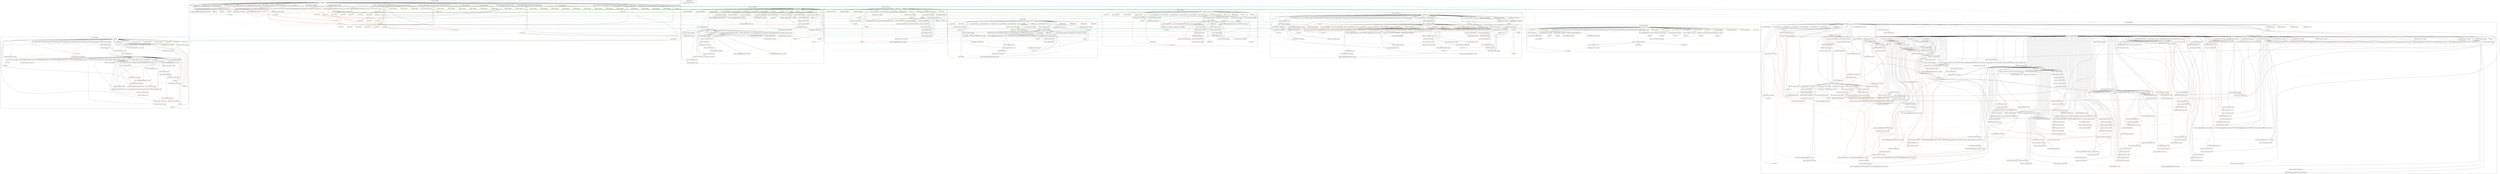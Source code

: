 digraph {
    subgraph cluster_unknown {
        graph [label=UnknownFunction];
        831 [label="Extern @llvm.memcpy.p0i8.p0i8.i64"
            ,color=yellow];
    }
    subgraph cluster_23 {
        graph [label="[\"wcet/edn.c:31\"]@vec_mpy1"];
        -4611686018427387874 [label="FinalUse(%1)"
                             ,color=green];
        -4611686018427387873 [label="FinalUse(%2)"
                             ,color=green];
        -4611686018427387872 [label="FinalUse(%3)"
                             ,color=green];
        -4611686018427387871 [label="FinalUse(%i)"
                             ,color=green];
        -24 [label="(formal-out)%y"
            ,color=yellow];
        23 [label="ENTER @vec_mpy1"
           ,color=yellow];
        24 [label="(formal-in)%y"
           ,color=yellow];
        25 [label="(formal-in)%x"
           ,color=yellow];
        26 [label="(formal-in)%scaler"
           ,color=yellow];
        29 [label="[]: %1 = alloca i16* , align 8"
           ,shape=box];
        30 [label="[]: %2 = alloca i16* , align 8"
           ,shape=box];
        31 [label="[]: %3 = alloca i16 , align 2"
           ,shape=box];
        32 [label="[]: %i = alloca i64 , align 8"
           ,shape=box];
        33 [label="[]: store i16* %y , i16** %1 , align 8"
           ,shape=box];
        34 [label="[]: store i16* %x , i16** %2 , align 8"
           ,shape=box];
        35 [label="[]: store i16 %scaler , i16* %3 , align 2"
           ,shape=box];
        37 [label="[35]: store i64 0 , i64* %i , align 8"
           ,shape=box];
        38 [label="[35]: br label %4"
           ,shape=box];
        40 [label="[]: %5 = phi i64 [ [%19, %7], [0, %0] ]"
           ,shape=box];
        41 [label="[35]: %6 = icmp slt i64 %5 , 150"
           ,shape=box];
        43 [label="[35]: br i1 %6 , label %7 , label %20"
           ,shape=box];
        45 [label="[36]: %8 = sext i16 %scaler to i32"
           ,shape=box];
        46 [label="[36]: %9 = getelementptr inbounds i16* %x , i64 %5"
           ,shape=box];
        47 [label="[36]: %10 = load i16* %9 , align 2"
           ,shape=box];
        48 [label="[36]: %11 = sext i16 %10 to i32"
           ,shape=box];
        49 [label="[36]: %12 = mul nsw i32 %8 , %11"
           ,shape=box];
        51 [label="[36]: %13 = ashr i32 %12 , 15"
           ,shape=box];
        52 [label="[36]: %14 = getelementptr inbounds i16* %y , i64 %5"
           ,shape=box];
        53 [label="[36]: %15 = load i16* %14 , align 2"
           ,shape=box];
        54 [label="[36]: %16 = sext i16 %15 to i32"
           ,shape=box];
        55 [label="[36]: %17 = add nsw i32 %16 , %13"
           ,shape=box];
        56 [label="[36]: %18 = trunc i32 %17 to i16"
           ,shape=box];
        57 [label="[36]: store i16 %18 , i16* %14 , align 2"
           ,shape=box];
        59 [label="[35]: %19 = add nsw i64 %5 , 1"
           ,shape=box];
        60 [label="[35]: store i64 %19 , i64* %i , align 8"
           ,shape=box];
        61 [label="[35]: br label %4"
           ,shape=box];
        63 [label="[37]: ret void"
           ,shape=box];
        439208192231179777 [label="(global-in)@vec_mpy1:@main.e"
                           ,color=yellow];
        768614336404564627 [label="(global-in)@vec_mpy1:@main.b"
                           ,color=yellow];
        4611686018427387880 [label="(global-in)@vec_mpy1:@main.a"
                            ,color=yellow];
    }
    subgraph cluster_64 {
        graph [label="[\"wcet/edn.c:44\"]@mac"];
        -4611686018427387833 [label="FinalUse(%1)"
                             ,color=green];
        -4611686018427387832 [label="FinalUse(%2)"
                             ,color=green];
        -4611686018427387831 [label="FinalUse(%3)"
                             ,color=green];
        -4611686018427387830 [label="FinalUse(%4)"
                             ,color=green];
        -4611686018427387829 [label="FinalUse(%i)"
                             ,color=green];
        -4611686018427387828 [label="FinalUse(%dotp)"
                             ,color=green];
        -68 [label="(formal-out)%sum"
            ,color=yellow];
        64 [label="ENTER @mac"
           ,color=yellow];
        65 [label="(formal-in)%a"
           ,color=yellow];
        66 [label="(formal-in)%b"
           ,color=yellow];
        67 [label="(formal-in)%sqr"
           ,color=yellow];
        68 [label="(formal-in)%sum"
           ,color=yellow];
        70 [label="[]: %1 = alloca i16* , align 8"
           ,shape=box];
        71 [label="[]: %2 = alloca i16* , align 8"
           ,shape=box];
        72 [label="[]: %3 = alloca i64 , align 8"
           ,shape=box];
        73 [label="[]: %4 = alloca i64* , align 8"
           ,shape=box];
        74 [label="[]: %i = alloca i64 , align 8"
           ,shape=box];
        75 [label="[]: %dotp = alloca i64 , align 8"
           ,shape=box];
        76 [label="[]: store i16* %a , i16** %1 , align 8"
           ,shape=box];
        77 [label="[]: store i16* %b , i16** %2 , align 8"
           ,shape=box];
        78 [label="[]: store i64 %sqr , i64* %3 , align 8"
           ,shape=box];
        79 [label="[]: store i64* %sum , i64** %4 , align 8"
           ,shape=box];
        80 [label="[47]: %5 = load i64* %sum , align 8"
           ,shape=box];
        81 [label="[47]: store i64 %5 , i64* %dotp , align 8"
           ,shape=box];
        82 [label="[49]: store i64 0 , i64* %i , align 8"
           ,shape=box];
        83 [label="[49]: br label %6"
           ,shape=box];
        85 [label="[]: %7 = phi i64 [ [%23, %11], [%sqr, %0] ]"
           ,shape=box];
        86 [label="[]: %8 = phi i64 [ [%20, %11], [%5, %0] ]"
           ,shape=box];
        87 [label="[]: %9 = phi i64 [ [%24, %11], [0, %0] ]"
           ,shape=box];
        88 [label="[49]: %10 = icmp slt i64 %9 , 150"
           ,shape=box];
        89 [label="[49]: br i1 %10 , label %11 , label %25"
           ,shape=box];
        91 [label="[50]: %12 = getelementptr inbounds i16* %b , i64 %9"
           ,shape=box];
        92 [label="[50]: %13 = load i16* %12 , align 2"
           ,shape=box];
        93 [label="[50]: %14 = sext i16 %13 to i32"
           ,shape=box];
        94 [label="[50]: %15 = getelementptr inbounds i16* %a , i64 %9"
           ,shape=box];
        95 [label="[50]: %16 = load i16* %15 , align 2"
           ,shape=box];
        96 [label="[50]: %17 = sext i16 %16 to i32"
           ,shape=box];
        97 [label="[50]: %18 = mul nsw i32 %14 , %17"
           ,shape=box];
        98 [label="[50]: %19 = sext i32 %18 to i64"
           ,shape=box];
        99 [label="[50]: %20 = add nsw i64 %8 , %19"
           ,shape=box];
        100 [label="[50]: store i64 %20 , i64* %dotp , align 8"
            ,shape=box];
        101 [label="[51]: %21 = mul nsw i32 %14 , %14"
            ,shape=box];
        102 [label="[51]: %22 = sext i32 %21 to i64"
            ,shape=box];
        103 [label="[51]: %23 = add nsw i64 %7 , %22"
            ,shape=box];
        104 [label="[51]: store i64 %23 , i64* %3 , align 8"
            ,shape=box];
        105 [label="[49]: %24 = add nsw i64 %9 , 1"
            ,shape=box];
        106 [label="[49]: store i64 %24 , i64* %i , align 8"
            ,shape=box];
        107 [label="[49]: br label %6"
            ,shape=box];
        109 [label="[54]: store i64 %8 , i64* %sum , align 8"
            ,shape=box];
        110 [label="[55]: ret i64 %7"
            ,shape=box];
        439208192231179736 [label="(global-in)@mac:@main.e"
                           ,color=yellow];
        768614336404564586 [label="(global-in)@mac:@main.b"
                           ,color=yellow];
        4611686018427387839 [label="(global-in)@mac:@main.a"
                            ,color=yellow];
    }
    subgraph cluster_111 {
        graph [label="[\"wcet/edn.c:63\"]@fir"];
        -4611686018427387787 [label="FinalUse(%1)"
                             ,color=green];
        -4611686018427387786 [label="FinalUse(%2)"
                             ,color=green];
        -4611686018427387785 [label="FinalUse(%3)"
                             ,color=green];
        -4611686018427387784 [label="FinalUse(%i)"
                             ,color=green];
        -4611686018427387783 [label="FinalUse(%j)"
                             ,color=green];
        -4611686018427387782 [label="FinalUse(%sum)"
                             ,color=green];
        -114 [label="(formal-out)%output"
             ,color=yellow];
        111 [label="ENTER @fir"
            ,color=yellow];
        112 [label="(formal-in)%array1"
            ,color=yellow];
        113 [label="(formal-in)%coeff"
            ,color=yellow];
        114 [label="(formal-in)%output"
            ,color=yellow];
        116 [label="[]: %1 = alloca i16* , align 8"
            ,shape=box];
        117 [label="[]: %2 = alloca i16* , align 8"
            ,shape=box];
        118 [label="[]: %3 = alloca i64* , align 8"
            ,shape=box];
        119 [label="[]: %i = alloca i64 , align 8"
            ,shape=box];
        120 [label="[]: %j = alloca i64 , align 8"
            ,shape=box];
        121 [label="[]: %sum = alloca i64 , align 8"
            ,shape=box];
        122 [label="[]: store i16* %array1 , i16** %1 , align 8"
            ,shape=box];
        123 [label="[]: store i16* %coeff , i16** %2 , align 8"
            ,shape=box];
        124 [label="[]: store i64* %output , i64** %3 , align 8"
            ,shape=box];
        125 [label="[67]: store i64 0 , i64* %i , align 8"
            ,shape=box];
        126 [label="[67]: br label %4"
            ,shape=box];
        128 [label="[]: %5 = phi i64 [ [%27, %24], [0, %0] ]"
            ,shape=box];
        129 [label="[67]: %6 = icmp slt i64 %5 , 50"
            ,shape=box];
        131 [label="[67]: br i1 %6 , label %7 , label %28"
            ,shape=box];
        133 [label="[68]: store i64 0 , i64* %sum , align 8"
            ,shape=box];
        134 [label="[69]: store i64 0 , i64* %j , align 8"
            ,shape=box];
        135 [label="[69]: br label %8"
            ,shape=box];
        137 [label="[]: %9 = phi i64 [ [%22, %12], [0, %7] ]"
            ,shape=box];
        138 [label="[]: %10 = phi i64 [ [%23, %12], [0, %7] ]"
            ,shape=box];
        139 [label="[69]: %11 = icmp slt i64 %10 , 50"
            ,shape=box];
        140 [label="[69]: br i1 %11 , label %12 , label %24"
            ,shape=box];
        142 [label="[70]: %13 = add nsw i64 %5 , %10"
            ,shape=box];
        143 [label="[70]: %14 = getelementptr inbounds i16* %array1 , i64 %13"
            ,shape=box];
        144 [label="[70]: %15 = load i16* %14 , align 2"
            ,shape=box];
        145 [label="[70]: %16 = sext i16 %15 to i32"
            ,shape=box];
        146 [label="[70]: %17 = getelementptr inbounds i16* %coeff , i64 %10"
            ,shape=box];
        147 [label="[70]: %18 = load i16* %17 , align 2"
            ,shape=box];
        148 [label="[70]: %19 = sext i16 %18 to i32"
            ,shape=box];
        149 [label="[70]: %20 = mul nsw i32 %16 , %19"
            ,shape=box];
        150 [label="[70]: %21 = sext i32 %20 to i64"
            ,shape=box];
        151 [label="[70]: %22 = add nsw i64 %9 , %21"
            ,shape=box];
        152 [label="[70]: store i64 %22 , i64* %sum , align 8"
            ,shape=box];
        153 [label="[69]: %23 = add nsw i64 %10 , 1"
            ,shape=box];
        154 [label="[69]: store i64 %23 , i64* %j , align 8"
            ,shape=box];
        155 [label="[69]: br label %8"
            ,shape=box];
        158 [label="[72]: %25 = ashr i64 %9 , 15"
            ,shape=box];
        159 [label="[72]: %26 = getelementptr inbounds i64* %output , i64 %5"
            ,shape=box];
        160 [label="[72]: store i64 %25 , i64* %26 , align 8"
            ,shape=box];
        161 [label="[67]: %27 = add nsw i64 %5 , 1"
            ,shape=box];
        162 [label="[67]: store i64 %27 , i64* %i , align 8"
            ,shape=box];
        163 [label="[67]: br label %4"
            ,shape=box];
        165 [label="[74]: ret void"
            ,shape=box];
        439208192231179689 [label="(global-in)@fir:@main.e"
                           ,color=yellow];
        768614336404564539 [label="(global-in)@fir:@main.b"
                           ,color=yellow];
        4611686018427387792 [label="(global-in)@fir:@main.a"
                            ,color=yellow];
    }
    subgraph cluster_166 {
        graph [label="[\"wcet/edn.c:84\"]@fir_no_red_ld"];
        -4611686018427387732 [label="FinalUse(%1)"
                             ,color=green];
        -4611686018427387731 [label="FinalUse(%2)"
                             ,color=green];
        -4611686018427387730 [label="FinalUse(%3)"
                             ,color=green];
        -4611686018427387729 [label="FinalUse(%i)"
                             ,color=green];
        -4611686018427387728 [label="FinalUse(%j)"
                             ,color=green];
        -4611686018427387727 [label="FinalUse(%sum0)"
                             ,color=green];
        -4611686018427387726 [label="FinalUse(%sum1)"
                             ,color=green];
        -4611686018427387725 [label="FinalUse(%x0)"
                             ,color=green];
        -4611686018427387724 [label="FinalUse(%x1)"
                             ,color=green];
        -4611686018427387723 [label="FinalUse(%h0)"
                             ,color=green];
        -4611686018427387722 [label="FinalUse(%h1)"
                             ,color=green];
        -169 [label="(formal-out)%y"
             ,color=yellow];
        166 [label="ENTER @fir_no_red_ld"
            ,color=yellow];
        167 [label="(formal-in)%x"
            ,color=yellow];
        168 [label="(formal-in)%h"
            ,color=yellow];
        169 [label="(formal-in)%y"
            ,color=yellow];
        171 [label="[]: %1 = alloca i16* , align 8"
            ,shape=box];
        172 [label="[]: %2 = alloca i16* , align 8"
            ,shape=box];
        173 [label="[]: %3 = alloca i64* , align 8"
            ,shape=box];
        174 [label="[]: %i = alloca i64 , align 8"
            ,shape=box];
        175 [label="[]: %j = alloca i64 , align 8"
            ,shape=box];
        176 [label="[]: %sum0 = alloca i64 , align 8"
            ,shape=box];
        177 [label="[]: %sum1 = alloca i64 , align 8"
            ,shape=box];
        178 [label="[]: %x0 = alloca i16 , align 2"
            ,shape=box];
        179 [label="[]: %x1 = alloca i16 , align 2"
            ,shape=box];
        180 [label="[]: %h0 = alloca i16 , align 2"
            ,shape=box];
        181 [label="[]: %h1 = alloca i16 , align 2"
            ,shape=box];
        182 [label="[]: store i16* %x , i16** %1 , align 8"
            ,shape=box];
        183 [label="[]: store i16* %h , i16** %2 , align 8"
            ,shape=box];
        184 [label="[]: store i64* %y , i64** %3 , align 8"
            ,shape=box];
        185 [label="[89]: store i64 0 , i64* %j , align 8"
            ,shape=box];
        186 [label="[89]: br label %4"
            ,shape=box];
        188 [label="[]: %5 = phi i64 [ [%53, %47], [0, %0] ]"
            ,shape=box];
        189 [label="[89]: %6 = icmp slt i64 %5 , 100"
            ,shape=box];
        191 [label="[89]: br i1 %6 , label %7 , label %54"
            ,shape=box];
        193 [label="[90]: store i64 0 , i64* %sum0 , align 8"
            ,shape=box];
        194 [label="[91]: store i64 0 , i64* %sum1 , align 8"
            ,shape=box];
        195 [label="[92]: %8 = getelementptr inbounds i16* %x , i64 %5"
            ,shape=box];
        196 [label="[92]: %9 = load i16* %8 , align 2"
            ,shape=box];
        197 [label="[92]: store i16 %9 , i16* %x0 , align 2"
            ,shape=box];
        198 [label="[93]: store i64 0 , i64* %i , align 8"
            ,shape=box];
        199 [label="[93]: br label %10"
            ,shape=box];
        201 [label="[]: %11 = phi i64 [ [%45, %16], [0, %7] ]"
            ,shape=box];
        202 [label="[]: %12 = phi i64 [ [%41, %16], [0, %7] ]"
            ,shape=box];
        203 [label="[]: %13 = phi i16 [ [%34, %16], [%9, %7] ]"
            ,shape=box];
        204 [label="[]: %14 = phi i64 [ [%46, %16], [0, %7] ]"
            ,shape=box];
        205 [label="[93]: %15 = icmp slt i64 %14 , 32"
            ,shape=box];
        207 [label="[93]: br i1 %15 , label %16 , label %47"
            ,shape=box];
        209 [label="[94]: %17 = add nsw i64 %5 , %14"
            ,shape=box];
        210 [label="[94]: %18 = add nsw i64 %17 , 1"
            ,shape=box];
        211 [label="[94]: %19 = getelementptr inbounds i16* %x , i64 %18"
            ,shape=box];
        212 [label="[94]: %20 = load i16* %19 , align 2"
            ,shape=box];
        213 [label="[94]: store i16 %20 , i16* %x1 , align 2"
            ,shape=box];
        214 [label="[95]: %21 = getelementptr inbounds i16* %h , i64 %14"
            ,shape=box];
        215 [label="[95]: %22 = load i16* %21 , align 2"
            ,shape=box];
        216 [label="[95]: store i16 %22 , i16* %h0 , align 2"
            ,shape=box];
        217 [label="[96]: %23 = sext i16 %13 to i32"
            ,shape=box];
        218 [label="[96]: %24 = sext i16 %22 to i32"
            ,shape=box];
        219 [label="[96]: %25 = mul nsw i32 %23 , %24"
            ,shape=box];
        220 [label="[96]: %26 = sext i32 %25 to i64"
            ,shape=box];
        221 [label="[96]: %27 = add nsw i64 %12 , %26"
            ,shape=box];
        222 [label="[96]: store i64 %27 , i64* %sum0 , align 8"
            ,shape=box];
        223 [label="[97]: %28 = sext i16 %20 to i32"
            ,shape=box];
        224 [label="[97]: %29 = mul nsw i32 %28 , %24"
            ,shape=box];
        225 [label="[97]: %30 = sext i32 %29 to i64"
            ,shape=box];
        226 [label="[97]: %31 = add nsw i64 %11 , %30"
            ,shape=box];
        227 [label="[97]: store i64 %31 , i64* %sum1 , align 8"
            ,shape=box];
        229 [label="[98]: %32 = add nsw i64 %17 , 2"
            ,shape=box];
        230 [label="[98]: %33 = getelementptr inbounds i16* %x , i64 %32"
            ,shape=box];
        231 [label="[98]: %34 = load i16* %33 , align 2"
            ,shape=box];
        232 [label="[98]: store i16 %34 , i16* %x0 , align 2"
            ,shape=box];
        233 [label="[99]: %35 = add nsw i64 %14 , 1"
            ,shape=box];
        234 [label="[99]: %36 = getelementptr inbounds i16* %h , i64 %35"
            ,shape=box];
        235 [label="[99]: %37 = load i16* %36 , align 2"
            ,shape=box];
        236 [label="[99]: store i16 %37 , i16* %h1 , align 2"
            ,shape=box];
        237 [label="[100]: %38 = sext i16 %37 to i32"
            ,shape=box];
        238 [label="[100]: %39 = mul nsw i32 %28 , %38"
            ,shape=box];
        239 [label="[100]: %40 = sext i32 %39 to i64"
            ,shape=box];
        240 [label="[100]: %41 = add nsw i64 %27 , %40"
            ,shape=box];
        241 [label="[100]: store i64 %41 , i64* %sum0 , align 8"
            ,shape=box];
        242 [label="[101]: %42 = sext i16 %34 to i32"
            ,shape=box];
        243 [label="[101]: %43 = mul nsw i32 %42 , %38"
            ,shape=box];
        244 [label="[101]: %44 = sext i32 %43 to i64"
            ,shape=box];
        245 [label="[101]: %45 = add nsw i64 %31 , %44"
            ,shape=box];
        246 [label="[101]: store i64 %45 , i64* %sum1 , align 8"
            ,shape=box];
        247 [label="[93]: %46 = add nsw i64 %14 , 2"
            ,shape=box];
        248 [label="[93]: store i64 %46 , i64* %i , align 8"
            ,shape=box];
        249 [label="[93]: br label %10"
            ,shape=box];
        251 [label="[103]: %48 = ashr i64 %12 , 15"
            ,shape=box];
        252 [label="[103]: %49 = getelementptr inbounds i64* %y , i64 %5"
            ,shape=box];
        253 [label="[103]: store i64 %48 , i64* %49 , align 8"
            ,shape=box];
        254 [label="[104]: %50 = ashr i64 %11 , 15"
            ,shape=box];
        255 [label="[104]: %51 = add nsw i64 %5 , 1"
            ,shape=box];
        256 [label="[104]: %52 = getelementptr inbounds i64* %y , i64 %51"
            ,shape=box];
        257 [label="[104]: store i64 %50 , i64* %52 , align 8"
            ,shape=box];
        258 [label="[89]: %53 = add nsw i64 %5 , 2"
            ,shape=box];
        259 [label="[89]: store i64 %53 , i64* %j , align 8"
            ,shape=box];
        260 [label="[89]: br label %4"
            ,shape=box];
        262 [label="[106]: ret void"
            ,shape=box];
        439208192231179634 [label="(global-in)@fir_no_red_ld:@main.e"
                           ,color=yellow];
        768614336404564484 [label="(global-in)@fir_no_red_ld:@main.b"
                           ,color=yellow];
        4611686018427387737 [label="(global-in)@fir_no_red_ld:@main.a"
                            ,color=yellow];
    }
    subgraph cluster_263 {
        graph [label="[\"wcet/edn.c:112\"]@latsynth"];
        -4611686018427387634 [label="FinalUse(%1)"
                             ,color=green];
        -4611686018427387633 [label="FinalUse(%2)"
                             ,color=green];
        -4611686018427387632 [label="FinalUse(%3)"
                             ,color=green];
        -4611686018427387631 [label="FinalUse(%4)"
                             ,color=green];
        -4611686018427387630 [label="FinalUse(%i)"
                             ,color=green];
        -264 [label="(formal-out)%b"
             ,color=yellow];
        263 [label="ENTER @latsynth"
            ,color=yellow];
        264 [label="(formal-in)%b"
            ,color=yellow];
        265 [label="(formal-in)%k"
            ,color=yellow];
        266 [label="(formal-in)%n"
            ,color=yellow];
        267 [label="(formal-in)%f"
            ,color=yellow];
        269 [label="[]: %1 = alloca i16* , align 8"
            ,shape=box];
        270 [label="[]: %2 = alloca i16* , align 8"
            ,shape=box];
        271 [label="[]: %3 = alloca i64 , align 8"
            ,shape=box];
        272 [label="[]: %4 = alloca i64 , align 8"
            ,shape=box];
        273 [label="[]: %i = alloca i64 , align 8"
            ,shape=box];
        274 [label="[]: store i16* %b , i16** %1 , align 8"
            ,shape=box];
        275 [label="[]: store i16* %k , i16** %2 , align 8"
            ,shape=box];
        276 [label="[]: store i64 %n , i64* %3 , align 8"
            ,shape=box];
        277 [label="[]: store i64 %f , i64* %4 , align 8"
            ,shape=box];
        278 [label="[116]: %5 = sub nsw i64 %n , 1"
            ,shape=box];
        279 [label="[116]: %6 = getelementptr inbounds i16* %b , i64 %5"
            ,shape=box];
        280 [label="[116]: %7 = load i16* %6 , align 2"
            ,shape=box];
        281 [label="[116]: %8 = sext i16 %7 to i32"
            ,shape=box];
        282 [label="[116]: %9 = getelementptr inbounds i16* %k , i64 %5"
            ,shape=box];
        283 [label="[116]: %10 = load i16* %9 , align 2"
            ,shape=box];
        284 [label="[116]: %11 = sext i16 %10 to i32"
            ,shape=box];
        285 [label="[116]: %12 = mul nsw i32 %8 , %11"
            ,shape=box];
        286 [label="[116]: %13 = sext i32 %12 to i64"
            ,shape=box];
        287 [label="[116]: %14 = sub nsw i64 %f , %13"
            ,shape=box];
        288 [label="[116]: store i64 %14 , i64* %4 , align 8"
            ,shape=box];
        289 [label="[117]: %15 = sub nsw i64 %n , 2"
            ,shape=box];
        290 [label="[117]: store i64 %15 , i64* %i , align 8"
            ,shape=box];
        291 [label="[117]: br label %16"
            ,shape=box];
        293 [label="[]: %17 = phi i64 [ [%29, %20], [%14, %0] ]"
            ,shape=box];
        294 [label="[]: %18 = phi i64 [ [%39, %20], [%15, %0] ]"
            ,shape=box];
        295 [label="[117]: %19 = icmp sge i64 %18 , 0"
            ,shape=box];
        296 [label="[117]: br i1 %19 , label %20 , label %40"
            ,shape=box];
        298 [label="[118]: %21 = getelementptr inbounds i16* %b , i64 %18"
            ,shape=box];
        299 [label="[118]: %22 = load i16* %21 , align 2"
            ,shape=box];
        300 [label="[118]: %23 = sext i16 %22 to i32"
            ,shape=box];
        301 [label="[118]: %24 = getelementptr inbounds i16* %k , i64 %18"
            ,shape=box];
        302 [label="[118]: %25 = load i16* %24 , align 2"
            ,shape=box];
        303 [label="[118]: %26 = sext i16 %25 to i32"
            ,shape=box];
        304 [label="[118]: %27 = mul nsw i32 %23 , %26"
            ,shape=box];
        305 [label="[118]: %28 = sext i32 %27 to i64"
            ,shape=box];
        306 [label="[118]: %29 = sub nsw i64 %17 , %28"
            ,shape=box];
        307 [label="[118]: store i64 %29 , i64* %4 , align 8"
            ,shape=box];
        308 [label="[119]: %30 = sext i16 %22 to i64"
            ,shape=box];
        309 [label="[119]: %31 = sext i16 %25 to i64"
            ,shape=box];
        311 [label="[119]: %32 = ashr i64 %29 , 16"
            ,shape=box];
        312 [label="[119]: %33 = mul nsw i64 %31 , %32"
            ,shape=box];
        313 [label="[119]: %34 = ashr i64 %33 , 16"
            ,shape=box];
        314 [label="[119]: %35 = add nsw i64 %30 , %34"
            ,shape=box];
        315 [label="[119]: %36 = trunc i64 %35 to i16"
            ,shape=box];
        316 [label="[119]: %37 = add nsw i64 %18 , 1"
            ,shape=box];
        317 [label="[119]: %38 = getelementptr inbounds i16* %b , i64 %37"
            ,shape=box];
        318 [label="[119]: store i16 %36 , i16* %38 , align 2"
            ,shape=box];
        320 [label="[117]: %39 = add nsw i64 %18 , -1"
            ,shape=box];
        321 [label="[117]: store i64 %39 , i64* %i , align 8"
            ,shape=box];
        322 [label="[117]: br label %16"
            ,shape=box];
        324 [label="[121]: %41 = ashr i64 %17 , 16"
            ,shape=box];
        325 [label="[121]: %42 = trunc i64 %41 to i16"
            ,shape=box];
        326 [label="[121]: store i16 %42 , i16* %b , align 2"
            ,shape=box];
        327 [label="[122]: ret i64 %17"
            ,shape=box];
        439208192231179537 [label="(global-in)@latsynth:@main.e"
                           ,color=yellow];
        768614336404564387 [label="(global-in)@latsynth:@main.b"
                           ,color=yellow];
        4611686018427387640 [label="(global-in)@latsynth:@main.a"
                            ,color=yellow];
    }
    subgraph cluster_328 {
        graph [label="[\"wcet/edn.c:129\"]@iir1"];
        -4611686018427387569 [label="FinalUse(%1)"
                             ,color=green];
        -4611686018427387568 [label="FinalUse(%2)"
                             ,color=green];
        -4611686018427387567 [label="FinalUse(%3)"
                             ,color=green];
        -4611686018427387566 [label="FinalUse(%4)"
                             ,color=green];
        -4611686018427387565 [label="FinalUse(%x)"
                             ,color=green];
        -4611686018427387564 [label="FinalUse(%t)"
                             ,color=green];
        -4611686018427387563 [label="FinalUse(%n)"
                             ,color=green];
        328 [label="ENTER @iir1"
            ,color=yellow];
        329 [label="(formal-in)%coefs"
            ,color=yellow];
        330 [label="(formal-in)%input"
            ,color=yellow];
        331 [label="(formal-in)%optr"
            ,color=yellow];
        332 [label="(formal-in)%state"
            ,color=yellow];
        334 [label="[]: %1 = alloca i16* , align 8"
            ,shape=box];
        335 [label="[]: %2 = alloca i16* , align 8"
            ,shape=box];
        336 [label="[]: %3 = alloca i64* , align 8"
            ,shape=box];
        337 [label="[]: %4 = alloca i64* , align 8"
            ,shape=box];
        338 [label="[]: %x = alloca i64 , align 8"
            ,shape=box];
        339 [label="[]: %t = alloca i64 , align 8"
            ,shape=box];
        340 [label="[]: %n = alloca i64 , align 8"
            ,shape=box];
        341 [label="[]: store i16* %coefs , i16** %1 , align 8"
            ,shape=box];
        342 [label="[]: store i16* %input , i16** %2 , align 8"
            ,shape=box];
        343 [label="[]: store i64* %optr , i64** %3 , align 8"
            ,shape=box];
        344 [label="[]: store i64* %state , i64** %4 , align 8"
            ,shape=box];
        345 [label="[135]: %5 = load i16* %input , align 2"
            ,shape=box];
        346 [label="[135]: %6 = sext i16 %5 to i64"
            ,shape=box];
        347 [label="[135]: store i64 %6 , i64* %x , align 8"
            ,shape=box];
        348 [label="[136]: store i64 0 , i64* %n , align 8"
            ,shape=box];
        349 [label="[136]: br label %7"
            ,shape=box];
        351 [label="[]: %8 = phi i64* [ [%39, %13], [%state, %0] ]"
            ,shape=box];
        352 [label="[]: %9 = phi i16* [ [%38, %13], [%coefs, %0] ]"
            ,shape=box];
        353 [label="[]: %10 = phi i64 [ [%37, %13], [%6, %0] ]"
            ,shape=box];
        354 [label="[]: %11 = phi i64 [ [%41, %13], [0, %0] ]"
            ,shape=box];
        355 [label="[136]: %12 = icmp slt i64 %11 , 50"
            ,shape=box];
        356 [label="[136]: br i1 %12 , label %13 , label %42"
            ,shape=box];
        358 [label="[137]: %14 = getelementptr inbounds i16* %9 , i64 2"
            ,shape=box];
        359 [label="[137]: %15 = load i16* %14 , align 2"
            ,shape=box];
        360 [label="[137]: %16 = sext i16 %15 to i64"
            ,shape=box];
        361 [label="[137]: %17 = load i64* %8 , align 8"
            ,shape=box];
        362 [label="[137]: %18 = mul nsw i64 %16 , %17"
            ,shape=box];
        363 [label="[137]: %19 = getelementptr inbounds i16* %9 , i64 3"
            ,shape=box];
        365 [label="[137]: %20 = load i16* %19 , align 2"
            ,shape=box];
        366 [label="[137]: %21 = sext i16 %20 to i64"
            ,shape=box];
        367 [label="[137]: %22 = getelementptr inbounds i64* %8 , i64 1"
            ,shape=box];
        368 [label="[137]: %23 = load i64* %22 , align 8"
            ,shape=box];
        369 [label="[137]: %24 = mul nsw i64 %21 , %23"
            ,shape=box];
        370 [label="[137]: %25 = add nsw i64 %18 , %24"
            ,shape=box];
        371 [label="[137]: %26 = ashr i64 %25 , 15"
            ,shape=box];
        372 [label="[137]: %27 = add nsw i64 %10 , %26"
            ,shape=box];
        373 [label="[137]: store i64 %27 , i64* %t , align 8"
            ,shape=box];
        374 [label="[138]: %28 = load i16* %9 , align 2"
            ,shape=box];
        375 [label="[138]: %29 = sext i16 %28 to i64"
            ,shape=box];
        376 [label="[138]: %30 = mul nsw i64 %29 , %17"
            ,shape=box];
        377 [label="[138]: %31 = getelementptr inbounds i16* %9 , i64 1"
            ,shape=box];
        378 [label="[138]: %32 = load i16* %31 , align 2"
            ,shape=box];
        379 [label="[138]: %33 = sext i16 %32 to i64"
            ,shape=box];
        380 [label="[138]: %34 = mul nsw i64 %33 , %23"
            ,shape=box];
        381 [label="[138]: %35 = add nsw i64 %30 , %34"
            ,shape=box];
        382 [label="[138]: %36 = ashr i64 %35 , 15"
            ,shape=box];
        383 [label="[138]: %37 = add nsw i64 %27 , %36"
            ,shape=box];
        384 [label="[138]: store i64 %37 , i64* %x , align 8"
            ,shape=box];
        385 [label="[139]: store i64 %17 , i64* %22 , align 8"
            ,shape=box];
        386 [label="[140]: store i64 %27 , i64* %8 , align 8"
            ,shape=box];
        387 [label="[141]: %38 = getelementptr inbounds i16* %9 , i64 4"
            ,shape=box];
        389 [label="[141]: store i16* %38 , i16** %1 , align 8"
            ,shape=box];
        390 [label="[142]: %39 = getelementptr inbounds i64* %8 , i64 2"
            ,shape=box];
        391 [label="[142]: store i64* %39 , i64** %4 , align 8"
            ,shape=box];
        392 [label="[136]: %40 = load i64* %n , align 8"
            ,shape=box];
        393 [label="[136]: %41 = add nsw i64 %40 , 1"
            ,shape=box];
        394 [label="[136]: store i64 %41 , i64* %n , align 8"
            ,shape=box];
        395 [label="[136]: br label %7"
            ,shape=box];
        397 [label="[144]: %43 = load i64** %3 , align 8"
            ,shape=box];
        398 [label="[144]: %44 = getelementptr inbounds i64* %43 , i32 1"
            ,shape=box];
        399 [label="[144]: store i64* %44 , i64** %3 , align 8"
            ,shape=box];
        400 [label="[144]: store i64 %10 , i64* %43 , align 8"
            ,shape=box];
        401 [label="[145]: ret void"
            ,shape=box];
        439208192231179472 [label="(global-in)@iir1:@main.e"
                           ,color=yellow];
        768614336404564322 [label="(global-in)@iir1:@main.b"
                           ,color=yellow];
        4611686018427387575 [label="(global-in)@iir1:@main.a"
                            ,color=yellow];
    }
    subgraph cluster_402 {
        graph [label="[\"wcet/edn.c:151\"]@codebook"];
        -4611686018427387491 [label="FinalUse(%1)"
                             ,color=green];
        -4611686018427387490 [label="FinalUse(%2)"
                             ,color=green];
        -4611686018427387489 [label="FinalUse(%3)"
                             ,color=green];
        -4611686018427387488 [label="FinalUse(%4)"
                             ,color=green];
        -4611686018427387487 [label="FinalUse(%5)"
                             ,color=green];
        -4611686018427387486 [label="FinalUse(%6)"
                             ,color=green];
        -4611686018427387485 [label="FinalUse(%7)"
                             ,color=green];
        -4611686018427387484 [label="FinalUse(%8)"
                             ,color=green];
        -4611686018427387483 [label="FinalUse(%j)"
                             ,color=green];
        -4611686018427387482 [label="FinalUse(%tmpMask)"
                             ,color=green];
        402 [label="ENTER @codebook"
            ,color=yellow];
        403 [label="(formal-in)%mask"
            ,color=yellow];
        404 [label="(formal-in)%bitchanged"
            ,color=yellow];
        405 [label="(formal-in)%numbasis"
            ,color=yellow];
        406 [label="(formal-in)%codeword"
            ,color=yellow];
        407 [label="(formal-in)%g"
            ,color=yellow];
        408 [label="(formal-in)%d"
            ,color=yellow];
        409 [label="(formal-in)%ddim"
            ,color=yellow];
        410 [label="(formal-in)%theta"
            ,color=yellow];
        412 [label="[]: %1 = alloca i64 , align 8"
            ,shape=box];
        413 [label="[]: %2 = alloca i64 , align 8"
            ,shape=box];
        414 [label="[]: %3 = alloca i64 , align 8"
            ,shape=box];
        415 [label="[]: %4 = alloca i64 , align 8"
            ,shape=box];
        416 [label="[]: %5 = alloca i64 , align 8"
            ,shape=box];
        417 [label="[]: %6 = alloca i16* , align 8"
            ,shape=box];
        418 [label="[]: %7 = alloca i16 , align 2"
            ,shape=box];
        419 [label="[]: %8 = alloca i16 , align 2"
            ,shape=box];
        420 [label="[]: %j = alloca i64 , align 8"
            ,shape=box];
        421 [label="[]: %tmpMask = alloca i64 , align 8"
            ,shape=box];
        422 [label="[]: store i64 %mask , i64* %1 , align 8"
            ,shape=box];
        423 [label="[]: store i64 %bitchanged , i64* %2 , align 8"
            ,shape=box];
        424 [label="[]: store i64 %numbasis , i64* %3 , align 8"
            ,shape=box];
        425 [label="[]: store i64 %codeword , i64* %4 , align 8"
            ,shape=box];
        426 [label="[]: store i64 %g , i64* %5 , align 8"
            ,shape=box];
        427 [label="[]: store i16* %d , i16** %6 , align 8"
            ,shape=box];
        428 [label="[]: store i16 %ddim , i16* %7 , align 2"
            ,shape=box];
        429 [label="[]: store i16 %theta , i16* %8 , align 2"
            ,shape=box];
        430 [label="[161]: %9 = shl i64 %mask , 1"
            ,shape=box];
        431 [label="[161]: store i64 %9 , i64* %tmpMask , align 8"
            ,shape=box];
        432 [label="[162]: %10 = add nsw i64 %bitchanged , 1"
            ,shape=box];
        433 [label="[162]: store i64 %10 , i64* %j , align 8"
            ,shape=box];
        434 [label="[162]: br label %11"
            ,shape=box];
        436 [label="[]: %12 = phi i64 [ [%15, %14], [%10, %0] ]"
            ,shape=box];
        437 [label="[162]: %13 = icmp sle i64 %12 , %numbasis"
            ,shape=box];
        438 [label="[162]: br i1 %13 , label %14 , label %16"
            ,shape=box];
        440 [label="[162]: %15 = add nsw i64 %12 , 1"
            ,shape=box];
        441 [label="[162]: store i64 %15 , i64* %j , align 8"
            ,shape=box];
        442 [label="[162]: br label %11"
            ,shape=box];
        444 [label="[178]: ret i64 %g"
            ,shape=box];
        439208192231179398 [label="(global-in)@codebook:@main.e"
                           ,color=yellow];
        768614336404564248 [label="(global-in)@codebook:@main.b"
                           ,color=yellow];
        4611686018427387501 [label="(global-in)@codebook:@main.a"
                            ,color=yellow];
    }
    subgraph cluster_445 {
        graph [label="[\"wcet/edn.c:186\"]@jpegdct"];
        -4611686018427387454 [label="FinalUse(%1)"
                             ,color=green];
        -4611686018427387453 [label="FinalUse(%2)"
                             ,color=green];
        -4611686018427387452 [label="FinalUse(%t)"
                             ,color=green];
        -4611686018427387451 [label="FinalUse(%i)"
                             ,color=green];
        -4611686018427387450 [label="FinalUse(%j)"
                             ,color=green];
        -4611686018427387449 [label="FinalUse(%k)"
                             ,color=green];
        -4611686018427387448 [label="FinalUse(%m)"
                             ,color=green];
        -4611686018427387447 [label="FinalUse(%n)"
                             ,color=green];
        -4611686018427387446 [label="FinalUse(%p)"
                             ,color=green];
        445 [label="ENTER @jpegdct"
            ,color=yellow];
        446 [label="(formal-in)%d"
            ,color=yellow];
        447 [label="(formal-in)%r"
            ,color=yellow];
        449 [label="[]: %1 = alloca i16* , align 8"
            ,shape=box];
        450 [label="[]: %2 = alloca i16* , align 8"
            ,shape=box];
        451 [label="[]: %t = alloca [12 x i64] , align 16"
            ,shape=box];
        452 [label="[]: %i = alloca i16 , align 2"
            ,shape=box];
        453 [label="[]: %j = alloca i16 , align 2"
            ,shape=box];
        454 [label="[]: %k = alloca i16 , align 2"
            ,shape=box];
        455 [label="[]: %m = alloca i16 , align 2"
            ,shape=box];
        456 [label="[]: %n = alloca i16 , align 2"
            ,shape=box];
        457 [label="[]: %p = alloca i16 , align 2"
            ,shape=box];
        458 [label="[]: store i16* %d , i16** %1 , align 8"
            ,shape=box];
        459 [label="[]: store i16* %r , i16** %2 , align 8"
            ,shape=box];
        461 [label="[190]: store i16 1 , i16* %k , align 2"
            ,shape=box];
        462 [label="[190]: store i16 0 , i16* %m , align 2"
            ,shape=box];
        464 [label="[190]: store i16 13 , i16* %n , align 2"
            ,shape=box];
        466 [label="[190]: store i16 8 , i16* %p , align 2"
            ,shape=box];
        467 [label="[190]: br label %3"
            ,shape=box];
        469 [label="[]: %4 = phi i16 [ [%255, %242], [8, %0] ]"
            ,shape=box];
        470 [label="[]: %5 = phi i16 [ [%252, %242], [13, %0] ]"
            ,shape=box];
        471 [label="[]: %6 = phi i16* [ [%256, %242], [%d, %0] ]"
            ,shape=box];
        472 [label="[]: %7 = phi i16 [ [%245, %242], [1, %0] ]"
            ,shape=box];
        473 [label="[190]: %8 = sext i16 %7 to i32"
            ,shape=box];
        474 [label="[190]: %9 = icmp sle i32 %8 , 8"
            ,shape=box];
        476 [label="[190]: br i1 %9 , label %10 , label %257"
            ,shape=box];
        478 [label="[191]: store i16 0 , i16* %i , align 2"
            ,shape=box];
        479 [label="[191]: br label %11"
            ,shape=box];
        481 [label="[]: %12 = phi i16 [ [%238, %50], [%4, %10] ]"
            ,shape=box];
        482 [label="[]: %13 = phi i16 [ [%203, %50], [%5, %10] ]"
            ,shape=box];
        483 [label="[]: %14 = phi i16* [ [%241, %50], [%6, %10] ]"
            ,shape=box];
        484 [label="[]: %15 = phi i16 [ [%186, %50], [%7, %10] ]"
            ,shape=box];
        485 [label="[]: %16 = phi i16 [ [%237, %50], [0, %10] ]"
            ,shape=box];
        486 [label="[191]: %17 = sext i16 %16 to i32"
            ,shape=box];
        487 [label="[191]: %18 = icmp slt i32 %17 , 8"
            ,shape=box];
        488 [label="[191]: br i1 %18 , label %19 , label %242"
            ,shape=box];
        490 [label="[192]: store i16 0 , i16* %j , align 2"
            ,shape=box];
        491 [label="[192]: br label %20"
            ,shape=box];
        493 [label="[]: %21 = phi i16 [ [%49, %24], [0, %19] ]"
            ,shape=box];
        494 [label="[192]: %22 = sext i16 %21 to i32"
            ,shape=box];
        495 [label="[192]: %23 = icmp slt i32 %22 , 4"
            ,shape=box];
        497 [label="[192]: br i1 %23 , label %24 , label %50"
            ,shape=box];
        499 [label="[193]: %25 = sext i16 %15 to i32"
            ,shape=box];
        500 [label="[193]: %26 = mul nsw i32 %25 , %22"
            ,shape=box];
        501 [label="[193]: %27 = sext i32 %26 to i64"
            ,shape=box];
        502 [label="[193]: %28 = getelementptr inbounds i16* %14 , i64 %27"
            ,shape=box];
        503 [label="[193]: %29 = load i16* %28 , align 2"
            ,shape=box];
        504 [label="[193]: %30 = sext i16 %29 to i32"
            ,shape=box];
        506 [label="[193]: %31 = sub nsw i32 7 , %22"
            ,shape=box];
        507 [label="[193]: %32 = mul nsw i32 %25 , %31"
            ,shape=box];
        508 [label="[193]: %33 = sext i32 %32 to i64"
            ,shape=box];
        509 [label="[193]: %34 = getelementptr inbounds i16* %14 , i64 %33"
            ,shape=box];
        510 [label="[193]: %35 = load i16* %34 , align 2"
            ,shape=box];
        511 [label="[193]: %36 = sext i16 %35 to i32"
            ,shape=box];
        512 [label="[193]: %37 = add nsw i32 %30 , %36"
            ,shape=box];
        513 [label="[193]: %38 = sext i32 %37 to i64"
            ,shape=box];
        514 [label="[193]: %39 = sext i16 %21 to i64"
            ,shape=box];
        515 [label="[193]: %40 = getelementptr inbounds [12 x i64]* %t , i32 0, i64 %39"
            ,shape=box];
        517 [label="[193]: store i64 %38 , i64* %40 , align 8"
            ,shape=box];
        518 [label="[194]: %41 = load i16* %28 , align 2"
            ,shape=box];
        519 [label="[194]: %42 = sext i16 %41 to i32"
            ,shape=box];
        520 [label="[194]: %43 = load i16* %34 , align 2"
            ,shape=box];
        521 [label="[194]: %44 = sext i16 %43 to i32"
            ,shape=box];
        522 [label="[194]: %45 = sub nsw i32 %42 , %44"
            ,shape=box];
        523 [label="[194]: %46 = sext i32 %45 to i64"
            ,shape=box];
        524 [label="[194]: %47 = sext i32 %31 to i64"
            ,shape=box];
        525 [label="[194]: %48 = getelementptr inbounds [12 x i64]* %t , i32 0, i64 %47"
            ,shape=box];
        526 [label="[194]: store i64 %46 , i64* %48 , align 8"
            ,shape=box];
        527 [label="[192]: %49 = add i16 %21 , 1"
            ,shape=box];
        528 [label="[192]: store i16 %49 , i16* %j , align 2"
            ,shape=box];
        529 [label="[192]: br label %20"
            ,shape=box];
        531 [label="[196]: %51 = getelementptr inbounds [12 x i64]* %t , i32 0, i64 0"
            ,shape=box];
        532 [label="[196]: %52 = load i64* %51 , align 8"
            ,shape=box];
        533 [label="[196]: %53 = getelementptr inbounds [12 x i64]* %t , i32 0, i64 3"
            ,shape=box];
        534 [label="[196]: %54 = load i64* %53 , align 8"
            ,shape=box];
        535 [label="[196]: %55 = add nsw i64 %52 , %54"
            ,shape=box];
        536 [label="[196]: %56 = getelementptr inbounds [12 x i64]* %t , i32 0, i64 8"
            ,shape=box];
        538 [label="[196]: store i64 %55 , i64* %56 , align 8"
            ,shape=box];
        539 [label="[197]: %57 = sub nsw i64 %52 , %54"
            ,shape=box];
        540 [label="[197]: %58 = getelementptr inbounds [12 x i64]* %t , i32 0, i64 9"
            ,shape=box];
        542 [label="[197]: store i64 %57 , i64* %58 , align 8"
            ,shape=box];
        543 [label="[198]: %59 = getelementptr inbounds [12 x i64]* %t , i32 0, i64 1"
            ,shape=box];
        544 [label="[198]: %60 = load i64* %59 , align 8"
            ,shape=box];
        545 [label="[198]: %61 = getelementptr inbounds [12 x i64]* %t , i32 0, i64 2"
            ,shape=box];
        546 [label="[198]: %62 = load i64* %61 , align 8"
            ,shape=box];
        547 [label="[198]: %63 = add nsw i64 %60 , %62"
            ,shape=box];
        548 [label="[198]: %64 = getelementptr inbounds [12 x i64]* %t , i32 0, i64 10"
            ,shape=box];
        550 [label="[198]: store i64 %63 , i64* %64 , align 8"
            ,shape=box];
        551 [label="[199]: %65 = sub nsw i64 %60 , %62"
            ,shape=box];
        552 [label="[199]: %66 = getelementptr inbounds [12 x i64]* %t , i32 0, i64 11"
            ,shape=box];
        554 [label="[199]: store i64 %65 , i64* %66 , align 8"
            ,shape=box];
        555 [label="[200]: %67 = add nsw i64 %55 , %63"
            ,shape=box];
        556 [label="[200]: %68 = load i16* %m , align 2"
            ,shape=box];
        557 [label="[200]: %69 = sext i16 %68 to i32"
            ,shape=box];
        558 [label="[200]: %70 = zext i32 %69 to i64"
            ,shape=box];
        559 [label="[200]: %71 = ashr i64 %67 , %70"
            ,shape=box];
        560 [label="[200]: %72 = trunc i64 %71 to i16"
            ,shape=box];
        561 [label="[200]: store i16 %72 , i16* %14 , align 2"
            ,shape=box];
        562 [label="[201]: %73 = load i64* %56 , align 8"
            ,shape=box];
        563 [label="[201]: %74 = load i64* %64 , align 8"
            ,shape=box];
        564 [label="[201]: %75 = sub nsw i64 %73 , %74"
            ,shape=box];
        565 [label="[201]: %76 = load i16* %m , align 2"
            ,shape=box];
        566 [label="[201]: %77 = sext i16 %76 to i32"
            ,shape=box];
        567 [label="[201]: %78 = zext i32 %77 to i64"
            ,shape=box];
        568 [label="[201]: %79 = ashr i64 %75 , %78"
            ,shape=box];
        569 [label="[201]: %80 = trunc i64 %79 to i16"
            ,shape=box];
        570 [label="[201]: %81 = load i16* %k , align 2"
            ,shape=box];
        571 [label="[201]: %82 = sext i16 %81 to i32"
            ,shape=box];
        572 [label="[201]: %83 = mul nsw i32 4 , %82"
            ,shape=box];
        573 [label="[201]: %84 = sext i32 %83 to i64"
            ,shape=box];
        574 [label="[201]: %85 = load i16** %1 , align 8"
            ,shape=box];
        575 [label="[201]: %86 = getelementptr inbounds i16* %85 , i64 %84"
            ,shape=box];
        576 [label="[201]: store i16 %80 , i16* %86 , align 2"
            ,shape=box];
        577 [label="[202]: %87 = load i64* %66 , align 8"
            ,shape=box];
        578 [label="[202]: %88 = load i64* %58 , align 8"
            ,shape=box];
        579 [label="[202]: %89 = add nsw i64 %87 , %88"
            ,shape=box];
        580 [label="[202]: %90 = trunc i64 %89 to i16"
            ,shape=box];
        581 [label="[202]: %91 = sext i16 %90 to i32"
            ,shape=box];
        582 [label="[202]: %92 = load i16** %2 , align 8"
            ,shape=box];
        583 [label="[202]: %93 = getelementptr inbounds i16* %92 , i64 10"
            ,shape=box];
        584 [label="[202]: %94 = load i16* %93 , align 2"
            ,shape=box];
        585 [label="[202]: %95 = sext i16 %94 to i32"
            ,shape=box];
        586 [label="[202]: %96 = mul nsw i32 %91 , %95"
            ,shape=box];
        587 [label="[202]: %97 = sext i32 %96 to i64"
            ,shape=box];
        588 [label="[202]: store i64 %97 , i64* %56 , align 8"
            ,shape=box];
        589 [label="[203]: %98 = getelementptr inbounds i16* %92 , i64 9"
            ,shape=box];
        590 [label="[203]: %99 = load i16* %98 , align 2"
            ,shape=box];
        591 [label="[203]: %100 = sext i16 %99 to i64"
            ,shape=box];
        592 [label="[203]: %101 = mul nsw i64 %88 , %100"
            ,shape=box];
        593 [label="[203]: %102 = load i16* %n , align 2"
            ,shape=box];
        594 [label="[203]: %103 = sext i16 %102 to i32"
            ,shape=box];
        595 [label="[203]: %104 = zext i32 %103 to i64"
            ,shape=box];
        596 [label="[203]: %105 = ashr i64 %101 , %104"
            ,shape=box];
        597 [label="[203]: %106 = trunc i64 %105 to i16"
            ,shape=box];
        598 [label="[203]: %107 = sext i16 %106 to i64"
            ,shape=box];
        599 [label="[203]: %108 = add nsw i64 %97 , %107"
            ,shape=box];
        600 [label="[203]: %109 = trunc i64 %108 to i16"
            ,shape=box];
        602 [label="[203]: %110 = mul nsw i32 2 , %82"
            ,shape=box];
        603 [label="[203]: %111 = sext i32 %110 to i64"
            ,shape=box];
        604 [label="[203]: %112 = getelementptr inbounds i16* %85 , i64 %111"
            ,shape=box];
        605 [label="[203]: store i16 %109 , i16* %112 , align 2"
            ,shape=box];
        606 [label="[204]: %113 = load i64* %56 , align 8"
            ,shape=box];
        607 [label="[204]: %114 = load i64* %66 , align 8"
            ,shape=box];
        608 [label="[204]: %115 = getelementptr inbounds i16* %92 , i64 11"
            ,shape=box];
        609 [label="[204]: %116 = load i16* %115 , align 2"
            ,shape=box];
        610 [label="[204]: %117 = sext i16 %116 to i64"
            ,shape=box];
        611 [label="[204]: %118 = mul nsw i64 %114 , %117"
            ,shape=box];
        612 [label="[204]: %119 = ashr i64 %118 , %104"
            ,shape=box];
        613 [label="[204]: %120 = trunc i64 %119 to i16"
            ,shape=box];
        614 [label="[204]: %121 = sext i16 %120 to i64"
            ,shape=box];
        615 [label="[204]: %122 = add nsw i64 %113 , %121"
            ,shape=box];
        616 [label="[204]: %123 = trunc i64 %122 to i16"
            ,shape=box];
        618 [label="[204]: %124 = mul nsw i32 6 , %82"
            ,shape=box];
        619 [label="[204]: %125 = sext i32 %124 to i64"
            ,shape=box];
        620 [label="[204]: %126 = getelementptr inbounds i16* %85 , i64 %125"
            ,shape=box];
        621 [label="[204]: store i16 %123 , i16* %126 , align 2"
            ,shape=box];
        622 [label="[205]: %127 = getelementptr inbounds [12 x i64]* %t , i32 0, i64 4"
            ,shape=box];
        623 [label="[205]: %128 = load i64* %127 , align 8"
            ,shape=box];
        624 [label="[205]: %129 = getelementptr inbounds [12 x i64]* %t , i32 0, i64 7"
            ,shape=box];
        626 [label="[205]: %130 = load i64* %129 , align 8"
            ,shape=box];
        627 [label="[205]: %131 = add nsw i64 %128 , %130"
            ,shape=box];
        628 [label="[205]: %132 = trunc i64 %131 to i16"
            ,shape=box];
        629 [label="[205]: %133 = sext i16 %132 to i32"
            ,shape=box];
        630 [label="[205]: %134 = getelementptr inbounds i16* %92 , i64 2"
            ,shape=box];
        631 [label="[205]: %135 = load i16* %134 , align 2"
            ,shape=box];
        632 [label="[205]: %136 = sext i16 %135 to i32"
            ,shape=box];
        633 [label="[205]: %137 = mul nsw i32 %133 , %136"
            ,shape=box];
        634 [label="[205]: %138 = sext i32 %137 to i64"
            ,shape=box];
        635 [label="[205]: store i64 %138 , i64* %51 , align 8"
            ,shape=box];
        636 [label="[206]: %139 = getelementptr inbounds [12 x i64]* %t , i32 0, i64 5"
            ,shape=box];
        638 [label="[206]: %140 = load i64* %139 , align 8"
            ,shape=box];
        639 [label="[206]: %141 = getelementptr inbounds [12 x i64]* %t , i32 0, i64 6"
            ,shape=box];
        641 [label="[206]: %142 = load i64* %141 , align 8"
            ,shape=box];
        642 [label="[206]: %143 = add nsw i64 %140 , %142"
            ,shape=box];
        643 [label="[206]: %144 = trunc i64 %143 to i16"
            ,shape=box];
        644 [label="[206]: %145 = sext i16 %144 to i32"
            ,shape=box];
        645 [label="[206]: %146 = load i16* %92 , align 2"
            ,shape=box];
        646 [label="[206]: %147 = sext i16 %146 to i32"
            ,shape=box];
        647 [label="[206]: %148 = mul nsw i32 %145 , %147"
            ,shape=box];
        648 [label="[206]: %149 = sext i32 %148 to i64"
            ,shape=box];
        649 [label="[206]: store i64 %149 , i64* %59 , align 8"
            ,shape=box];
        650 [label="[207]: %150 = add nsw i64 %128 , %142"
            ,shape=box];
        651 [label="[207]: store i64 %150 , i64* %61 , align 8"
            ,shape=box];
        652 [label="[208]: %151 = add nsw i64 %140 , %130"
            ,shape=box];
        653 [label="[208]: store i64 %151 , i64* %53 , align 8"
            ,shape=box];
        654 [label="[209]: %152 = add nsw i64 %150 , %151"
            ,shape=box];
        655 [label="[209]: %153 = trunc i64 %152 to i16"
            ,shape=box];
        656 [label="[209]: %154 = sext i16 %153 to i32"
            ,shape=box];
        657 [label="[209]: %155 = getelementptr inbounds i16* %92 , i64 8"
            ,shape=box];
        658 [label="[209]: %156 = load i16* %155 , align 2"
            ,shape=box];
        659 [label="[209]: %157 = sext i16 %156 to i32"
            ,shape=box];
        660 [label="[209]: %158 = mul nsw i32 %154 , %157"
            ,shape=box];
        661 [label="[209]: %159 = sext i32 %158 to i64"
            ,shape=box];
        662 [label="[209]: store i64 %159 , i64* %56 , align 8"
            ,shape=box];
        663 [label="[210]: %160 = trunc i64 %150 to i16"
            ,shape=box];
        664 [label="[210]: %161 = sext i16 %160 to i32"
            ,shape=box];
        665 [label="[210]: %162 = getelementptr inbounds i16* %92 , i64 1"
            ,shape=box];
        666 [label="[210]: %163 = load i16* %162 , align 2"
            ,shape=box];
        667 [label="[210]: %164 = sext i16 %163 to i32"
            ,shape=box];
        668 [label="[210]: %165 = mul nsw i32 %161 , %164"
            ,shape=box];
        669 [label="[210]: %166 = sext i32 %165 to i64"
            ,shape=box];
        670 [label="[210]: %167 = add nsw i64 %166 , %159"
            ,shape=box];
        671 [label="[210]: store i64 %167 , i64* %61 , align 8"
            ,shape=box];
        672 [label="[211]: %168 = trunc i64 %151 to i16"
            ,shape=box];
        673 [label="[211]: %169 = sext i16 %168 to i32"
            ,shape=box];
        674 [label="[211]: %170 = getelementptr inbounds i16* %92 , i64 3"
            ,shape=box];
        675 [label="[211]: %171 = load i16* %170 , align 2"
            ,shape=box];
        676 [label="[211]: %172 = sext i16 %171 to i32"
            ,shape=box];
        677 [label="[211]: %173 = mul nsw i32 %169 , %172"
            ,shape=box];
        678 [label="[211]: %174 = sext i32 %173 to i64"
            ,shape=box];
        679 [label="[211]: %175 = add nsw i64 %174 , %159"
            ,shape=box];
        680 [label="[211]: store i64 %175 , i64* %53 , align 8"
            ,shape=box];
        681 [label="[212]: %176 = getelementptr inbounds i16* %92 , i64 4"
            ,shape=box];
        682 [label="[212]: %177 = load i16* %176 , align 2"
            ,shape=box];
        683 [label="[212]: %178 = sext i16 %177 to i64"
            ,shape=box];
        684 [label="[212]: %179 = mul nsw i64 %128 , %178"
            ,shape=box];
        685 [label="[212]: %180 = add nsw i64 %179 , %138"
            ,shape=box];
        686 [label="[212]: %181 = add nsw i64 %180 , %167"
            ,shape=box];
        687 [label="[212]: %182 = trunc i64 %181 to i16"
            ,shape=box];
        688 [label="[212]: %183 = sext i16 %182 to i32"
            ,shape=box];
        689 [label="[212]: %184 = ashr i32 %183 , %103"
            ,shape=box];
        690 [label="[212]: %185 = trunc i32 %184 to i16"
            ,shape=box];
        691 [label="[212]: %186 = load i16* %k , align 2"
            ,shape=box];
        692 [label="[212]: %187 = sext i16 %186 to i32"
            ,shape=box];
        693 [label="[212]: %188 = mul nsw i32 7 , %187"
            ,shape=box];
        694 [label="[212]: %189 = sext i32 %188 to i64"
            ,shape=box];
        695 [label="[212]: %190 = load i16** %1 , align 8"
            ,shape=box];
        696 [label="[212]: %191 = getelementptr inbounds i16* %190 , i64 %189"
            ,shape=box];
        697 [label="[212]: store i16 %185 , i16* %191 , align 2"
            ,shape=box];
        698 [label="[213]: %192 = load i64* %139 , align 8"
            ,shape=box];
        699 [label="[213]: %193 = load i16** %2 , align 8"
            ,shape=box];
        700 [label="[213]: %194 = getelementptr inbounds i16* %193 , i64 6"
            ,shape=box];
        701 [label="[213]: %195 = load i16* %194 , align 2"
            ,shape=box];
        702 [label="[213]: %196 = sext i16 %195 to i64"
            ,shape=box];
        703 [label="[213]: %197 = mul nsw i64 %192 , %196"
            ,shape=box];
        704 [label="[213]: %198 = load i64* %59 , align 8"
            ,shape=box];
        705 [label="[213]: %199 = add nsw i64 %197 , %198"
            ,shape=box];
        706 [label="[213]: %200 = add nsw i64 %199 , %175"
            ,shape=box];
        707 [label="[213]: %201 = trunc i64 %200 to i16"
            ,shape=box];
        708 [label="[213]: %202 = sext i16 %201 to i32"
            ,shape=box];
        709 [label="[213]: %203 = load i16* %n , align 2"
            ,shape=box];
        710 [label="[213]: %204 = sext i16 %203 to i32"
            ,shape=box];
        711 [label="[213]: %205 = ashr i32 %202 , %204"
            ,shape=box];
        712 [label="[213]: %206 = trunc i32 %205 to i16"
            ,shape=box];
        714 [label="[213]: %207 = mul nsw i32 5 , %187"
            ,shape=box];
        715 [label="[213]: %208 = sext i32 %207 to i64"
            ,shape=box];
        716 [label="[213]: %209 = getelementptr inbounds i16* %190 , i64 %208"
            ,shape=box];
        717 [label="[213]: store i16 %206 , i16* %209 , align 2"
            ,shape=box];
        718 [label="[214]: %210 = getelementptr inbounds i16* %193 , i64 5"
            ,shape=box];
        719 [label="[214]: %211 = load i16* %210 , align 2"
            ,shape=box];
        720 [label="[214]: %212 = sext i16 %211 to i64"
            ,shape=box];
        721 [label="[214]: %213 = mul nsw i64 %142 , %212"
            ,shape=box];
        722 [label="[214]: %214 = add nsw i64 %213 , %198"
            ,shape=box];
        723 [label="[214]: %215 = add nsw i64 %214 , %167"
            ,shape=box];
        724 [label="[214]: %216 = trunc i64 %215 to i16"
            ,shape=box];
        725 [label="[214]: %217 = sext i16 %216 to i32"
            ,shape=box];
        726 [label="[214]: %218 = ashr i32 %217 , %204"
            ,shape=box];
        727 [label="[214]: %219 = trunc i32 %218 to i16"
            ,shape=box];
        729 [label="[214]: %220 = mul nsw i32 3 , %187"
            ,shape=box];
        730 [label="[214]: %221 = sext i32 %220 to i64"
            ,shape=box];
        731 [label="[214]: %222 = getelementptr inbounds i16* %190 , i64 %221"
            ,shape=box];
        732 [label="[214]: store i16 %219 , i16* %222 , align 2"
            ,shape=box];
        733 [label="[215]: %223 = load i64* %129 , align 8"
            ,shape=box];
        734 [label="[215]: %224 = getelementptr inbounds i16* %193 , i64 7"
            ,shape=box];
        735 [label="[215]: %225 = load i16* %224 , align 2"
            ,shape=box];
        736 [label="[215]: %226 = sext i16 %225 to i64"
            ,shape=box];
        737 [label="[215]: %227 = mul nsw i64 %223 , %226"
            ,shape=box];
        738 [label="[215]: %228 = add nsw i64 %227 , %138"
            ,shape=box];
        739 [label="[215]: %229 = add nsw i64 %228 , %175"
            ,shape=box];
        740 [label="[215]: %230 = trunc i64 %229 to i16"
            ,shape=box];
        741 [label="[215]: %231 = sext i16 %230 to i32"
            ,shape=box];
        742 [label="[215]: %232 = ashr i32 %231 , %204"
            ,shape=box];
        743 [label="[215]: %233 = trunc i32 %232 to i16"
            ,shape=box];
        744 [label="[215]: %234 = sext i32 %187 to i64"
            ,shape=box];
        745 [label="[215]: %235 = getelementptr inbounds i16* %190 , i64 %234"
            ,shape=box];
        746 [label="[215]: store i16 %233 , i16* %235 , align 2"
            ,shape=box];
        747 [label="[191]: %236 = load i16* %i , align 2"
            ,shape=box];
        748 [label="[191]: %237 = add i16 %236 , 1"
            ,shape=box];
        749 [label="[191]: store i16 %237 , i16* %i , align 2"
            ,shape=box];
        750 [label="[191]: %238 = load i16* %p , align 2"
            ,shape=box];
        751 [label="[191]: %239 = sext i16 %238 to i32"
            ,shape=box];
        752 [label="[191]: %240 = sext i32 %239 to i64"
            ,shape=box];
        753 [label="[191]: %241 = getelementptr inbounds i16* %190 , i64 %240"
            ,shape=box];
        754 [label="[191]: store i16* %241 , i16** %1 , align 8"
            ,shape=box];
        755 [label="[191]: br label %11"
            ,shape=box];
        757 [label="[190]: %243 = sext i16 %15 to i32"
            ,shape=box];
        758 [label="[190]: %244 = add nsw i32 %243 , 7"
            ,shape=box];
        759 [label="[190]: %245 = trunc i32 %244 to i16"
            ,shape=box];
        760 [label="[190]: store i16 %245 , i16* %k , align 2"
            ,shape=box];
        761 [label="[190]: %246 = load i16* %m , align 2"
            ,shape=box];
        762 [label="[190]: %247 = sext i16 %246 to i32"
            ,shape=box];
        763 [label="[190]: %248 = add nsw i32 %247 , 3"
            ,shape=box];
        764 [label="[190]: %249 = trunc i32 %248 to i16"
            ,shape=box];
        765 [label="[190]: store i16 %249 , i16* %m , align 2"
            ,shape=box];
        766 [label="[190]: %250 = sext i16 %13 to i32"
            ,shape=box];
        767 [label="[190]: %251 = add nsw i32 %250 , 3"
            ,shape=box];
        768 [label="[190]: %252 = trunc i32 %251 to i16"
            ,shape=box];
        769 [label="[190]: store i16 %252 , i16* %n , align 2"
            ,shape=box];
        770 [label="[190]: %253 = sext i16 %12 to i32"
            ,shape=box];
        771 [label="[190]: %254 = sub nsw i32 %253 , 7"
            ,shape=box];
        772 [label="[190]: %255 = trunc i32 %254 to i16"
            ,shape=box];
        773 [label="[190]: store i16 %255 , i16* %p , align 2"
            ,shape=box];
        774 [label="[190]: %256 = getelementptr inbounds i16* %14 , i64 -64"
            ,shape=box];
        776 [label="[190]: store i16* %256 , i16** %1 , align 8"
            ,shape=box];
        777 [label="[190]: br label %3"
            ,shape=box];
        779 [label="[218]: ret void"
            ,shape=box];
        439208192231179355 [label="(global-in)@jpegdct:@main.e"
                           ,color=yellow];
        768614336404564205 [label="(global-in)@jpegdct:@main.b"
                           ,color=yellow];
        4611686018427387458 [label="(global-in)@jpegdct:@main.a"
                            ,color=yellow];
    }
    subgraph cluster_780 {
        graph [label="[\"wcet/edn.c:222\"]@main"];
        -9223372036854774996 [label="(actual-out)_811:%8"
                             ,color=yellow];
        -9223372036854774989 [label="(actual-out)%13:%8"
                             ,color=yellow];
        -4611686018427387121 [label="FinalUse(%1)"
                             ,color=green];
        -4611686018427387120 [label="FinalUse(%a)"
                             ,color=green];
        -4611686018427387119 [label="FinalUse(%b)"
                             ,color=green];
        -4611686018427387118 [label="FinalUse(%c)"
                             ,color=green];
        -4611686018427387117 [label="FinalUse(%output)"
                             ,color=green];
        -4611686018427387116 [label="FinalUse(%d)"
                             ,color=green];
        -4611686018427387115 [label="FinalUse(%e)"
                             ,color=green];
        -3074457345618257786 [label="(actual-out)_816:%10"
                             ,color=yellow];
        -3074457345618257785 [label="(actual-out)_817:%10"
                             ,color=yellow];
        -2305843009213693138 [label="(actual-out)%11:%10"
                             ,color=yellow];
        780 [label="ENTER @main"
            ,color=yellow];
        782 [label="[]: %1 = alloca i32 , align 4"
            ,shape=box];
        783 [label="[]: %a = alloca [200 x i16] , align 16"
            ,shape=box];
        784 [label="[]: %b = alloca [200 x i16] , align 16"
            ,shape=box];
        785 [label="[]: %c = alloca i16 , align 2"
            ,shape=box];
        786 [label="[]: %output = alloca [200 x i64] , align 16"
            ,shape=box];
        787 [label="[]: %d = alloca i64 , align 8"
            ,shape=box];
        788 [label="[]: %e = alloca [1 x i32] , align 4"
            ,shape=box];
        789 [label="[]: store i32 0 , i32* %1"
            ,shape=box];
        790 [label="[]: %a = alloca [200 x i16] , align 16"
            ,shape=box];
        791 [label="[244]: call void @llvm.memcpy.p0i8.p0i8.i64 ( i8* %2, i8* i8* bitcast ([200 x i16]* @main.a to i8*), i64 400, i32 16, i1 0 )"
            ,shape=box];
        797 [label="[]: %b = alloca [200 x i16] , align 16"
            ,shape=box];
        798 [label="[266]: call void @llvm.memcpy.p0i8.p0i8.i64 ( i8* %4, i8* i8* bitcast ([200 x i16]* @main.b to i8*), i64 400, i32 16, i1 0 )"
            ,shape=box];
        802 [label="[267]: store i16 3 , i16* %c , align 2"
            ,shape=box];
        804 [label="[269]: store i64 43690 , i64* %d , align 8"
            ,shape=box];
        805 [label="[]: %e = alloca [1 x i32] , align 4"
            ,shape=box];
        806 [label="[270]: call void @llvm.memcpy.p0i8.p0i8.i64 ( i8* %6, i8* i8* bitcast ([1 x i32]* @main.e to i8*), i64 4, i32 4, i1 0 )"
            ,shape=box];
        809 [label="[275]: %8 = getelementptr inbounds [200 x i16]* %a , i32 0, i32 0"
            ,shape=box];
        810 [label="[275]: %9 = getelementptr inbounds [200 x i16]* %b , i32 0, i32 0"
            ,shape=box];
        811 [label="[275]: call void @vec_mpy1 ( i16* %8, i16* %9, i16 3 )"
            ,shape=box];
        812 [label="[276]: %10 = getelementptr inbounds [200 x i64]* %output , i32 0, i32 0"
            ,shape=box];
        813 [label="[276]: %11 = call i64 @mac ( i16* %8, i16* %9, i64 3, i64* %10 )"
            ,shape=box];
        814 [label="[276]: %12 = trunc i64 %11 to i16"
            ,shape=box];
        815 [label="[276]: store i16 %12 , i16* %c , align 2"
            ,shape=box];
        816 [label="[277]: call void @fir ( i16* %8, i16* %9, i64* %10 )"
            ,shape=box];
        817 [label="[278]: call void @fir_no_red_ld ( i16* %8, i16* %9, i64* %10 )"
            ,shape=box];
        818 [label="[279]: %13 = call i64 @latsynth ( i16* %8, i16* %9, i64 100, i64 43690 )"
            ,shape=box];
        819 [label="[279]: store i64 %13 , i64* %d , align 8"
            ,shape=box];
        820 [label="[280]: %14 = getelementptr inbounds [200 x i64]* %output , i32 0, i64 100"
            ,shape=box];
        821 [label="[280]: call void @iir1 ( i16* %8, i16* %9, i64* %14, i64* %10 )"
            ,shape=box];
        822 [label="[281]: %15 = getelementptr inbounds [1 x i32]* %e , i32 0, i64 0"
            ,shape=box];
        823 [label="[281]: %16 = call i64 @codebook ( i64 %13, i64 1, i64 17, i64 61166, i64 %13, i16* %8, i16 %12, i16 1 )"
            ,shape=box];
        826 [label="[281]: %17 = trunc i64 %16 to i32"
            ,shape=box];
        827 [label="[281]: store i32 %17 , i32* %15 , align 4"
            ,shape=box];
        828 [label="[282]: call void @jpegdct ( i16* %8, i16* %9 )"
            ,shape=box];
        829 [label="[283]: ret i32 0"
            ,shape=box];
        297528130221120972 [label="(actual-in)_828:@main.e"
                           ,color=yellow];
        297528130221120977 [label="(actual-in)%16:@main.e"
                           ,color=yellow];
        297528130221120979 [label="(actual-in)_821:@main.e"
                           ,color=yellow];
        297528130221120982 [label="(actual-in)%13:@main.e"
                           ,color=yellow];
        297528130221120983 [label="(actual-in)_817:@main.e"
                           ,color=yellow];
        297528130221120984 [label="(actual-in)_816:@main.e"
                           ,color=yellow];
        297528130221120987 [label="(actual-in)%11:@main.e"
                           ,color=yellow];
        297528130221120989 [label="(actual-in)_811:@main.e"
                           ,color=yellow];
        419244183493398072 [label="(actual-in)_828:@main.b"
                           ,color=yellow];
        419244183493398077 [label="(actual-in)%16:@main.b"
                           ,color=yellow];
        419244183493398079 [label="(actual-in)_821:@main.b"
                           ,color=yellow];
        419244183493398082 [label="(actual-in)%13:@main.b"
                           ,color=yellow];
        419244183493398083 [label="(actual-in)_817:@main.b"
                           ,color=yellow];
        419244183493398084 [label="(actual-in)_816:@main.b"
                           ,color=yellow];
        419244183493398087 [label="(actual-in)%11:@main.b"
                           ,color=yellow];
        419244183493398089 [label="(actual-in)_811:@main.b"
                           ,color=yellow];
        439208192231179020 [label="(global-in)@main:@main.e"
                           ,color=yellow];
        768614336404563822 [label="(actual-in)_828:@main.a"
                           ,color=yellow];
        768614336404563827 [label="(actual-in)%16:@main.a"
                           ,color=yellow];
        768614336404563829 [label="(actual-in)_821:@main.a"
                           ,color=yellow];
        768614336404563832 [label="(actual-in)%13:@main.a"
                           ,color=yellow];
        768614336404563833 [label="(actual-in)_817:@main.a"
                           ,color=yellow];
        768614336404563834 [label="(actual-in)_816:@main.a"
                           ,color=yellow];
        768614336404563837 [label="(actual-in)%11:@main.a"
                           ,color=yellow];
        768614336404563839 [label="(actual-in)_811:@main.a"
                           ,color=yellow];
        768614336404563870 [label="(global-in)@main:@main.b"
                           ,color=yellow];
        1317624576693538578 [label="(actual-in)%16:%12"
                            ,color=yellow];
        1537228672809128478 [label="(actual-in)%16:%8"
                            ,color=yellow];
        1844674407370954338 [label="(actual-in)%16:%13"
                            ,color=yellow];
        2305843009213693130 [label="(actual-in)_821:%10"
                            ,color=yellow];
        2305843009213693138 [label="(actual-in)%11:%10"
                            ,color=yellow];
        3074457345618257781 [label="(actual-in)_821:%14"
                            ,color=yellow];
        3074457345618257785 [label="(actual-in)_817:%10"
                            ,color=yellow];
        3074457345618257786 [label="(actual-in)_816:%10"
                            ,color=yellow];
        4611686018427387075 [label="(actual-in)_828:%9"
                            ,color=yellow];
        4611686018427387082 [label="(actual-in)_821:%9"
                            ,color=yellow];
        4611686018427387085 [label="(actual-in)%13:%9"
                            ,color=yellow];
        4611686018427387086 [label="(actual-in)_817:%9"
                            ,color=yellow];
        4611686018427387087 [label="(actual-in)_816:%9"
                            ,color=yellow];
        4611686018427387090 [label="(actual-in)%11:%9"
                            ,color=yellow];
        4611686018427387092 [label="(actual-in)_811:%9"
                            ,color=yellow];
        4611686018427387123 [label="(global-in)@main:@main.a"
                            ,color=yellow];
        9223372036854774979 [label="(actual-in)_828:%8"
                            ,color=yellow];
        9223372036854774984 [label="(actual-in)%16:%13"
                            ,color=yellow];
        9223372036854774986 [label="(actual-in)_821:%8"
                            ,color=yellow];
        9223372036854774989 [label="(actual-in)%13:%8"
                            ,color=yellow];
        9223372036854774990 [label="(actual-in)_817:%8"
                            ,color=yellow];
        9223372036854774991 [label="(actual-in)_816:%8"
                            ,color=yellow];
        9223372036854774994 [label="(actual-in)%11:%8"
                            ,color=yellow];
        9223372036854774996 [label="(actual-in)_811:%8"
                            ,color=yellow];
    }
    -9223372036854774996 -> 9223372036854774989 [color=sandybrown];
    -9223372036854774996 -> 9223372036854774990 [color=sandybrown];
    -9223372036854774996 -> 9223372036854774991 [color=sandybrown];
    -9223372036854774996 -> 9223372036854774994 [color=sandybrown];
    -9223372036854774989 -> 1537228672809128478 [color=sandybrown];
    -9223372036854774989 -> 1844674407370954338 [color=sandybrown];
    -9223372036854774989 -> 9223372036854774979 [color=sandybrown];
    -9223372036854774989 -> 9223372036854774984 [color=sandybrown];
    -9223372036854774989 -> 9223372036854774986 [color=sandybrown];
    -4611686018427387874 -> -24 [color=sandybrown];
    -4611686018427387830 -> -68 [color=sandybrown];
    -4611686018427387785 -> -114 [color=sandybrown];
    -4611686018427387730 -> -169 [color=sandybrown];
    -4611686018427387634 -> -264 [color=sandybrown];
    -3074457345618257786 -> 3074457345618257785 [color=sandybrown];
    -3074457345618257785 -> 2305843009213693130 [color=sandybrown];
    -2305843009213693138 -> 3074457345618257786 [color=sandybrown];
    -264 -> -9223372036854774989 [style=dashed
                                 ,color=purple];
    -169 -> -3074457345618257785 [style=dashed
                                 ,color=purple];
    -114 -> -3074457345618257786 [style=dashed
                                 ,color=purple];
    -68 -> -2305843009213693138 [style=dashed
                                ,color=purple];
    -24 -> -9223372036854774996 [style=dashed
                                ,color=purple];
    23 -> -4611686018427387874 [color=black];
    23 -> -4611686018427387873 [color=black];
    23 -> -4611686018427387872 [color=black];
    23 -> -4611686018427387871 [color=black];
    23 -> -24 [color=black];
    23 -> 24 [color=black];
    23 -> 25 [color=black];
    23 -> 26 [color=black];
    23 -> 29 [color=black];
    23 -> 30 [color=black];
    23 -> 31 [color=black];
    23 -> 32 [color=black];
    23 -> 33 [color=black];
    23 -> 34 [color=black];
    23 -> 35 [color=black];
    23 -> 37 [color=black];
    23 -> 38 [color=black];
    23 -> 40 [color=black];
    23 -> 41 [color=black];
    23 -> 43 [color=black];
    23 -> 439208192231179777 [color=black];
    23 -> 768614336404564627 [color=black];
    23 -> 4611686018427387880 [color=black];
    24 -> -24 [color=sandybrown];
    24 -> 33 [color=sandybrown];
    24 -> 52 [color=sandybrown];
    24 -> 53 [color=sandybrown];
    25 -> 34 [color=sandybrown];
    25 -> 46 [color=sandybrown];
    25 -> 47 [color=sandybrown];
    26 -> 35 [color=sandybrown];
    26 -> 45 [color=sandybrown];
    33 -> -4611686018427387874 [color=sandybrown];
    34 -> -4611686018427387873 [color=sandybrown];
    35 -> -4611686018427387872 [color=sandybrown];
    37 -> -4611686018427387871 [color=sandybrown];
    40 -> 41 [color=sandybrown];
    40 -> 46 [color=sandybrown];
    40 -> 52 [color=sandybrown];
    40 -> 59 [color=sandybrown];
    41 -> 43 [color=sandybrown];
    43 -> 45 [color=black];
    43 -> 46 [color=black];
    43 -> 47 [color=black];
    43 -> 48 [color=black];
    43 -> 49 [color=black];
    43 -> 51 [color=black];
    43 -> 52 [color=black];
    43 -> 53 [color=black];
    43 -> 54 [color=black];
    43 -> 55 [color=black];
    43 -> 56 [color=black];
    43 -> 57 [color=black];
    43 -> 59 [color=black];
    43 -> 60 [color=black];
    43 -> 61 [color=black];
    43 -> 63 [color=black];
    45 -> 49 [color=sandybrown];
    47 -> 48 [color=sandybrown];
    48 -> 49 [color=sandybrown];
    49 -> 51 [color=sandybrown];
    51 -> 55 [color=sandybrown];
    53 -> 54 [color=sandybrown];
    54 -> 55 [color=sandybrown];
    55 -> 56 [color=sandybrown];
    56 -> 57 [color=sandybrown];
    57 -> -24 [color=sandybrown];
    57 -> 52 [color=sandybrown];
    57 -> 53 [color=sandybrown];
    59 -> 40 [color=sandybrown];
    59 -> 60 [color=sandybrown];
    60 -> -4611686018427387871 [color=sandybrown];
    64 -> -4611686018427387833 [color=black];
    64 -> -4611686018427387832 [color=black];
    64 -> -4611686018427387831 [color=black];
    64 -> -4611686018427387830 [color=black];
    64 -> -4611686018427387829 [color=black];
    64 -> -4611686018427387828 [color=black];
    64 -> -68 [color=black];
    64 -> 65 [color=black];
    64 -> 66 [color=black];
    64 -> 67 [color=black];
    64 -> 68 [color=black];
    64 -> 70 [color=black];
    64 -> 71 [color=black];
    64 -> 72 [color=black];
    64 -> 73 [color=black];
    64 -> 74 [color=black];
    64 -> 75 [color=black];
    64 -> 76 [color=black];
    64 -> 77 [color=black];
    64 -> 78 [color=black];
    64 -> 79 [color=black];
    64 -> 80 [color=black];
    64 -> 81 [color=black];
    64 -> 82 [color=black];
    64 -> 83 [color=black];
    64 -> 85 [color=black];
    64 -> 86 [color=black];
    64 -> 87 [color=black];
    64 -> 88 [color=black];
    64 -> 89 [color=black];
    64 -> 439208192231179736 [color=black];
    64 -> 768614336404564586 [color=black];
    64 -> 4611686018427387839 [color=black];
    65 -> 76 [color=sandybrown];
    65 -> 94 [color=sandybrown];
    65 -> 95 [color=sandybrown];
    66 -> 77 [color=sandybrown];
    66 -> 91 [color=sandybrown];
    66 -> 92 [color=sandybrown];
    67 -> 78 [color=sandybrown];
    67 -> 85 [color=sandybrown];
    68 -> 79 [color=sandybrown];
    68 -> 80 [color=sandybrown];
    76 -> -4611686018427387833 [color=sandybrown];
    77 -> -4611686018427387832 [color=sandybrown];
    78 -> -4611686018427387831 [color=sandybrown];
    79 -> -4611686018427387830 [color=sandybrown];
    80 -> 81 [color=sandybrown];
    80 -> 86 [color=sandybrown];
    81 -> -4611686018427387828 [color=sandybrown];
    82 -> -4611686018427387829 [color=sandybrown];
    85 -> 103 [color=sandybrown];
    85 -> 110 [color=sandybrown];
    85 -> 814 [color=sandybrown];
    86 -> 99 [color=sandybrown];
    86 -> 109 [color=sandybrown];
    87 -> 88 [color=sandybrown];
    87 -> 91 [color=sandybrown];
    87 -> 94 [color=sandybrown];
    87 -> 105 [color=sandybrown];
    88 -> 89 [color=sandybrown];
    89 -> 91 [color=black];
    89 -> 92 [color=black];
    89 -> 93 [color=black];
    89 -> 94 [color=black];
    89 -> 95 [color=black];
    89 -> 96 [color=black];
    89 -> 97 [color=black];
    89 -> 98 [color=black];
    89 -> 99 [color=black];
    89 -> 100 [color=black];
    89 -> 101 [color=black];
    89 -> 102 [color=black];
    89 -> 103 [color=black];
    89 -> 104 [color=black];
    89 -> 105 [color=black];
    89 -> 106 [color=black];
    89 -> 107 [color=black];
    89 -> 109 [color=black];
    89 -> 110 [color=black];
    92 -> 93 [color=sandybrown];
    93 -> 97 [color=sandybrown];
    93 -> 101 [color=sandybrown];
    95 -> 96 [color=sandybrown];
    96 -> 97 [color=sandybrown];
    97 -> 98 [color=sandybrown];
    98 -> 99 [color=sandybrown];
    99 -> 86 [color=sandybrown];
    99 -> 100 [color=sandybrown];
    100 -> -4611686018427387828 [color=sandybrown];
    101 -> 102 [color=sandybrown];
    102 -> 103 [color=sandybrown];
    103 -> 85 [color=sandybrown];
    103 -> 104 [color=sandybrown];
    104 -> -4611686018427387831 [color=sandybrown];
    105 -> 87 [color=sandybrown];
    105 -> 106 [color=sandybrown];
    106 -> -4611686018427387829 [color=sandybrown];
    109 -> -68 [color=sandybrown];
    111 -> -4611686018427387787 [color=black];
    111 -> -4611686018427387786 [color=black];
    111 -> -4611686018427387785 [color=black];
    111 -> -4611686018427387784 [color=black];
    111 -> -4611686018427387783 [color=black];
    111 -> -4611686018427387782 [color=black];
    111 -> -114 [color=black];
    111 -> 112 [color=black];
    111 -> 113 [color=black];
    111 -> 114 [color=black];
    111 -> 116 [color=black];
    111 -> 117 [color=black];
    111 -> 118 [color=black];
    111 -> 119 [color=black];
    111 -> 120 [color=black];
    111 -> 121 [color=black];
    111 -> 122 [color=black];
    111 -> 123 [color=black];
    111 -> 124 [color=black];
    111 -> 125 [color=black];
    111 -> 126 [color=black];
    111 -> 128 [color=black];
    111 -> 129 [color=black];
    111 -> 131 [color=black];
    111 -> 137 [color=black];
    111 -> 138 [color=black];
    111 -> 139 [color=black];
    111 -> 140 [color=black];
    111 -> 439208192231179689 [color=black];
    111 -> 768614336404564539 [color=black];
    111 -> 4611686018427387792 [color=black];
    112 -> 122 [color=sandybrown];
    112 -> 143 [color=sandybrown];
    112 -> 144 [color=sandybrown];
    113 -> 123 [color=sandybrown];
    113 -> 146 [color=sandybrown];
    113 -> 147 [color=sandybrown];
    114 -> -114 [color=sandybrown];
    114 -> 124 [color=sandybrown];
    114 -> 159 [color=sandybrown];
    122 -> -4611686018427387787 [color=sandybrown];
    123 -> -4611686018427387786 [color=sandybrown];
    124 -> -4611686018427387785 [color=sandybrown];
    125 -> -4611686018427387784 [color=sandybrown];
    128 -> 129 [color=sandybrown];
    128 -> 142 [color=sandybrown];
    128 -> 159 [color=sandybrown];
    128 -> 161 [color=sandybrown];
    129 -> 131 [color=sandybrown];
    131 -> 133 [color=black];
    131 -> 134 [color=black];
    131 -> 135 [color=black];
    131 -> 165 [color=black];
    133 -> -4611686018427387782 [color=sandybrown];
    134 -> -4611686018427387783 [color=sandybrown];
    137 -> 151 [color=sandybrown];
    137 -> 158 [color=sandybrown];
    138 -> 139 [color=sandybrown];
    138 -> 142 [color=sandybrown];
    138 -> 146 [color=sandybrown];
    138 -> 153 [color=sandybrown];
    139 -> 140 [color=sandybrown];
    140 -> 142 [color=black];
    140 -> 143 [color=black];
    140 -> 144 [color=black];
    140 -> 145 [color=black];
    140 -> 146 [color=black];
    140 -> 147 [color=black];
    140 -> 148 [color=black];
    140 -> 149 [color=black];
    140 -> 150 [color=black];
    140 -> 151 [color=black];
    140 -> 152 [color=black];
    140 -> 153 [color=black];
    140 -> 154 [color=black];
    140 -> 155 [color=black];
    140 -> 158 [color=black];
    140 -> 159 [color=black];
    140 -> 160 [color=black];
    140 -> 161 [color=black];
    140 -> 162 [color=black];
    140 -> 163 [color=black];
    142 -> 143 [color=sandybrown];
    144 -> 145 [color=sandybrown];
    145 -> 149 [color=sandybrown];
    147 -> 148 [color=sandybrown];
    148 -> 149 [color=sandybrown];
    149 -> 150 [color=sandybrown];
    150 -> 151 [color=sandybrown];
    151 -> 137 [color=sandybrown];
    151 -> 152 [color=sandybrown];
    152 -> -4611686018427387782 [color=sandybrown];
    153 -> 138 [color=sandybrown];
    153 -> 154 [color=sandybrown];
    154 -> -4611686018427387783 [color=sandybrown];
    158 -> 160 [color=sandybrown];
    160 -> -114 [color=sandybrown];
    160 -> 159 [color=sandybrown];
    161 -> 128 [color=sandybrown];
    161 -> 162 [color=sandybrown];
    162 -> -4611686018427387784 [color=sandybrown];
    166 -> -4611686018427387732 [color=black];
    166 -> -4611686018427387731 [color=black];
    166 -> -4611686018427387730 [color=black];
    166 -> -4611686018427387729 [color=black];
    166 -> -4611686018427387728 [color=black];
    166 -> -4611686018427387727 [color=black];
    166 -> -4611686018427387726 [color=black];
    166 -> -4611686018427387725 [color=black];
    166 -> -4611686018427387724 [color=black];
    166 -> -4611686018427387723 [color=black];
    166 -> -4611686018427387722 [color=black];
    166 -> -169 [color=black];
    166 -> 167 [color=black];
    166 -> 168 [color=black];
    166 -> 169 [color=black];
    166 -> 171 [color=black];
    166 -> 172 [color=black];
    166 -> 173 [color=black];
    166 -> 174 [color=black];
    166 -> 175 [color=black];
    166 -> 176 [color=black];
    166 -> 177 [color=black];
    166 -> 178 [color=black];
    166 -> 179 [color=black];
    166 -> 180 [color=black];
    166 -> 181 [color=black];
    166 -> 182 [color=black];
    166 -> 183 [color=black];
    166 -> 184 [color=black];
    166 -> 185 [color=black];
    166 -> 186 [color=black];
    166 -> 188 [color=black];
    166 -> 189 [color=black];
    166 -> 191 [color=black];
    166 -> 201 [color=black];
    166 -> 202 [color=black];
    166 -> 203 [color=black];
    166 -> 204 [color=black];
    166 -> 205 [color=black];
    166 -> 207 [color=black];
    166 -> 439208192231179634 [color=black];
    166 -> 768614336404564484 [color=black];
    166 -> 4611686018427387737 [color=black];
    167 -> 182 [color=sandybrown];
    167 -> 195 [color=sandybrown];
    167 -> 196 [color=sandybrown];
    167 -> 211 [color=sandybrown];
    167 -> 212 [color=sandybrown];
    167 -> 230 [color=sandybrown];
    167 -> 231 [color=sandybrown];
    168 -> 183 [color=sandybrown];
    168 -> 214 [color=sandybrown];
    168 -> 215 [color=sandybrown];
    168 -> 234 [color=sandybrown];
    168 -> 235 [color=sandybrown];
    169 -> -169 [color=sandybrown];
    169 -> 184 [color=sandybrown];
    169 -> 252 [color=sandybrown];
    182 -> -4611686018427387732 [color=sandybrown];
    183 -> -4611686018427387731 [color=sandybrown];
    184 -> -4611686018427387730 [color=sandybrown];
    185 -> -4611686018427387728 [color=sandybrown];
    188 -> 189 [color=sandybrown];
    188 -> 195 [color=sandybrown];
    188 -> 209 [color=sandybrown];
    188 -> 252 [color=sandybrown];
    188 -> 255 [color=sandybrown];
    188 -> 258 [color=sandybrown];
    189 -> 191 [color=sandybrown];
    191 -> 193 [color=black];
    191 -> 194 [color=black];
    191 -> 195 [color=black];
    191 -> 196 [color=black];
    191 -> 197 [color=black];
    191 -> 198 [color=black];
    191 -> 199 [color=black];
    191 -> 262 [color=black];
    193 -> -4611686018427387727 [color=sandybrown];
    194 -> -4611686018427387726 [color=sandybrown];
    196 -> 197 [color=sandybrown];
    196 -> 203 [color=sandybrown];
    197 -> -4611686018427387725 [color=sandybrown];
    198 -> -4611686018427387729 [color=sandybrown];
    201 -> 226 [color=sandybrown];
    201 -> 254 [color=sandybrown];
    202 -> 221 [color=sandybrown];
    202 -> 251 [color=sandybrown];
    203 -> 217 [color=sandybrown];
    204 -> 205 [color=sandybrown];
    204 -> 209 [color=sandybrown];
    204 -> 214 [color=sandybrown];
    204 -> 233 [color=sandybrown];
    204 -> 247 [color=sandybrown];
    205 -> 207 [color=sandybrown];
    207 -> 209 [color=black];
    207 -> 210 [color=black];
    207 -> 211 [color=black];
    207 -> 212 [color=black];
    207 -> 213 [color=black];
    207 -> 214 [color=black];
    207 -> 215 [color=black];
    207 -> 216 [color=black];
    207 -> 217 [color=black];
    207 -> 218 [color=black];
    207 -> 219 [color=black];
    207 -> 220 [color=black];
    207 -> 221 [color=black];
    207 -> 222 [color=black];
    207 -> 223 [color=black];
    207 -> 224 [color=black];
    207 -> 225 [color=black];
    207 -> 226 [color=black];
    207 -> 227 [color=black];
    207 -> 229 [color=black];
    207 -> 230 [color=black];
    207 -> 231 [color=black];
    207 -> 232 [color=black];
    207 -> 233 [color=black];
    207 -> 234 [color=black];
    207 -> 235 [color=black];
    207 -> 236 [color=black];
    207 -> 237 [color=black];
    207 -> 238 [color=black];
    207 -> 239 [color=black];
    207 -> 240 [color=black];
    207 -> 241 [color=black];
    207 -> 242 [color=black];
    207 -> 243 [color=black];
    207 -> 244 [color=black];
    207 -> 245 [color=black];
    207 -> 246 [color=black];
    207 -> 247 [color=black];
    207 -> 248 [color=black];
    207 -> 249 [color=black];
    207 -> 251 [color=black];
    207 -> 252 [color=black];
    207 -> 253 [color=black];
    207 -> 254 [color=black];
    207 -> 255 [color=black];
    207 -> 256 [color=black];
    207 -> 257 [color=black];
    207 -> 258 [color=black];
    207 -> 259 [color=black];
    207 -> 260 [color=black];
    209 -> 210 [color=sandybrown];
    209 -> 229 [color=sandybrown];
    210 -> 211 [color=sandybrown];
    212 -> 213 [color=sandybrown];
    212 -> 223 [color=sandybrown];
    213 -> -4611686018427387724 [color=sandybrown];
    215 -> 216 [color=sandybrown];
    215 -> 218 [color=sandybrown];
    216 -> -4611686018427387723 [color=sandybrown];
    217 -> 219 [color=sandybrown];
    218 -> 219 [color=sandybrown];
    218 -> 224 [color=sandybrown];
    219 -> 220 [color=sandybrown];
    220 -> 221 [color=sandybrown];
    221 -> 222 [color=sandybrown];
    221 -> 240 [color=sandybrown];
    223 -> 224 [color=sandybrown];
    223 -> 238 [color=sandybrown];
    224 -> 225 [color=sandybrown];
    225 -> 226 [color=sandybrown];
    226 -> 227 [color=sandybrown];
    226 -> 245 [color=sandybrown];
    229 -> 230 [color=sandybrown];
    231 -> 203 [color=sandybrown];
    231 -> 232 [color=sandybrown];
    231 -> 242 [color=sandybrown];
    232 -> -4611686018427387725 [color=sandybrown];
    233 -> 234 [color=sandybrown];
    235 -> 236 [color=sandybrown];
    235 -> 237 [color=sandybrown];
    236 -> -4611686018427387722 [color=sandybrown];
    237 -> 238 [color=sandybrown];
    237 -> 243 [color=sandybrown];
    238 -> 239 [color=sandybrown];
    239 -> 240 [color=sandybrown];
    240 -> 202 [color=sandybrown];
    240 -> 241 [color=sandybrown];
    241 -> -4611686018427387727 [color=sandybrown];
    242 -> 243 [color=sandybrown];
    243 -> 244 [color=sandybrown];
    244 -> 245 [color=sandybrown];
    245 -> 201 [color=sandybrown];
    245 -> 246 [color=sandybrown];
    246 -> -4611686018427387726 [color=sandybrown];
    247 -> 204 [color=sandybrown];
    247 -> 248 [color=sandybrown];
    248 -> -4611686018427387729 [color=sandybrown];
    251 -> 253 [color=sandybrown];
    253 -> 256 [color=sandybrown];
    254 -> 257 [color=sandybrown];
    255 -> 256 [color=sandybrown];
    257 -> -169 [color=sandybrown];
    257 -> 252 [color=sandybrown];
    258 -> 188 [color=sandybrown];
    258 -> 259 [color=sandybrown];
    259 -> -4611686018427387728 [color=sandybrown];
    263 -> -4611686018427387634 [color=black];
    263 -> -4611686018427387633 [color=black];
    263 -> -4611686018427387632 [color=black];
    263 -> -4611686018427387631 [color=black];
    263 -> -4611686018427387630 [color=black];
    263 -> -264 [color=black];
    263 -> 264 [color=black];
    263 -> 265 [color=black];
    263 -> 266 [color=black];
    263 -> 267 [color=black];
    263 -> 269 [color=black];
    263 -> 270 [color=black];
    263 -> 271 [color=black];
    263 -> 272 [color=black];
    263 -> 273 [color=black];
    263 -> 274 [color=black];
    263 -> 275 [color=black];
    263 -> 276 [color=black];
    263 -> 277 [color=black];
    263 -> 278 [color=black];
    263 -> 279 [color=black];
    263 -> 280 [color=black];
    263 -> 281 [color=black];
    263 -> 282 [color=black];
    263 -> 283 [color=black];
    263 -> 284 [color=black];
    263 -> 285 [color=black];
    263 -> 286 [color=black];
    263 -> 287 [color=black];
    263 -> 288 [color=black];
    263 -> 289 [color=black];
    263 -> 290 [color=black];
    263 -> 291 [color=black];
    263 -> 293 [color=black];
    263 -> 294 [color=black];
    263 -> 295 [color=black];
    263 -> 296 [color=black];
    263 -> 439208192231179537 [color=black];
    263 -> 768614336404564387 [color=black];
    263 -> 4611686018427387640 [color=black];
    264 -> 274 [color=sandybrown];
    264 -> 279 [color=sandybrown];
    264 -> 280 [color=sandybrown];
    264 -> 298 [color=sandybrown];
    264 -> 299 [color=sandybrown];
    264 -> 317 [color=sandybrown];
    265 -> 275 [color=sandybrown];
    265 -> 282 [color=sandybrown];
    265 -> 283 [color=sandybrown];
    265 -> 301 [color=sandybrown];
    265 -> 302 [color=sandybrown];
    266 -> 276 [color=sandybrown];
    266 -> 278 [color=sandybrown];
    266 -> 289 [color=sandybrown];
    267 -> 277 [color=sandybrown];
    267 -> 287 [color=sandybrown];
    274 -> -4611686018427387634 [color=sandybrown];
    275 -> -4611686018427387633 [color=sandybrown];
    276 -> -4611686018427387632 [color=sandybrown];
    278 -> 279 [color=sandybrown];
    278 -> 282 [color=sandybrown];
    280 -> 281 [color=sandybrown];
    281 -> 285 [color=sandybrown];
    283 -> 284 [color=sandybrown];
    284 -> 285 [color=sandybrown];
    285 -> 286 [color=sandybrown];
    286 -> 287 [color=sandybrown];
    287 -> 288 [color=sandybrown];
    287 -> 293 [color=sandybrown];
    288 -> -4611686018427387631 [color=sandybrown];
    289 -> 290 [color=sandybrown];
    289 -> 294 [color=sandybrown];
    290 -> -4611686018427387630 [color=sandybrown];
    293 -> 306 [color=sandybrown];
    293 -> 324 [color=sandybrown];
    293 -> 327 [color=sandybrown];
    293 -> 819 [color=sandybrown];
    294 -> 295 [color=sandybrown];
    294 -> 298 [color=sandybrown];
    294 -> 301 [color=sandybrown];
    294 -> 316 [color=sandybrown];
    294 -> 320 [color=sandybrown];
    295 -> 296 [color=sandybrown];
    296 -> 298 [color=black];
    296 -> 299 [color=black];
    296 -> 300 [color=black];
    296 -> 301 [color=black];
    296 -> 302 [color=black];
    296 -> 303 [color=black];
    296 -> 304 [color=black];
    296 -> 305 [color=black];
    296 -> 306 [color=black];
    296 -> 307 [color=black];
    296 -> 308 [color=black];
    296 -> 309 [color=black];
    296 -> 311 [color=black];
    296 -> 312 [color=black];
    296 -> 313 [color=black];
    296 -> 314 [color=black];
    296 -> 315 [color=black];
    296 -> 316 [color=black];
    296 -> 317 [color=black];
    296 -> 318 [color=black];
    296 -> 320 [color=black];
    296 -> 321 [color=black];
    296 -> 322 [color=black];
    296 -> 324 [color=black];
    296 -> 325 [color=black];
    296 -> 326 [color=black];
    296 -> 327 [color=black];
    299 -> 300 [color=sandybrown];
    299 -> 308 [color=sandybrown];
    300 -> 304 [color=sandybrown];
    302 -> 303 [color=sandybrown];
    302 -> 309 [color=sandybrown];
    303 -> 304 [color=sandybrown];
    304 -> 305 [color=sandybrown];
    305 -> 306 [color=sandybrown];
    306 -> 293 [color=sandybrown];
    306 -> 307 [color=sandybrown];
    306 -> 311 [color=sandybrown];
    307 -> -4611686018427387631 [color=sandybrown];
    308 -> 314 [color=sandybrown];
    309 -> 312 [color=sandybrown];
    311 -> 312 [color=sandybrown];
    312 -> 313 [color=sandybrown];
    313 -> 314 [color=sandybrown];
    314 -> 315 [color=sandybrown];
    315 -> 318 [color=sandybrown];
    316 -> 317 [color=sandybrown];
    318 -> 298 [color=sandybrown];
    318 -> 299 [color=sandybrown];
    318 -> 317 [color=sandybrown];
    320 -> 294 [color=sandybrown];
    320 -> 321 [color=sandybrown];
    321 -> -4611686018427387630 [color=sandybrown];
    324 -> 325 [color=sandybrown];
    325 -> 326 [color=sandybrown];
    326 -> -264 [color=sandybrown];
    328 -> -4611686018427387569 [color=black];
    328 -> -4611686018427387568 [color=black];
    328 -> -4611686018427387567 [color=black];
    328 -> -4611686018427387566 [color=black];
    328 -> -4611686018427387565 [color=black];
    328 -> -4611686018427387564 [color=black];
    328 -> -4611686018427387563 [color=black];
    328 -> 329 [color=black];
    328 -> 330 [color=black];
    328 -> 331 [color=black];
    328 -> 332 [color=black];
    328 -> 334 [color=black];
    328 -> 335 [color=black];
    328 -> 336 [color=black];
    328 -> 337 [color=black];
    328 -> 338 [color=black];
    328 -> 339 [color=black];
    328 -> 340 [color=black];
    328 -> 341 [color=black];
    328 -> 342 [color=black];
    328 -> 343 [color=black];
    328 -> 344 [color=black];
    328 -> 345 [color=black];
    328 -> 346 [color=black];
    328 -> 347 [color=black];
    328 -> 348 [color=black];
    328 -> 349 [color=black];
    328 -> 351 [color=black];
    328 -> 352 [color=black];
    328 -> 353 [color=black];
    328 -> 354 [color=black];
    328 -> 355 [color=black];
    328 -> 356 [color=black];
    328 -> 439208192231179472 [color=black];
    328 -> 768614336404564322 [color=black];
    328 -> 4611686018427387575 [color=black];
    329 -> 341 [color=sandybrown];
    329 -> 352 [color=sandybrown];
    330 -> 342 [color=sandybrown];
    330 -> 345 [color=sandybrown];
    331 -> 343 [color=sandybrown];
    332 -> 344 [color=sandybrown];
    332 -> 351 [color=sandybrown];
    341 -> -4611686018427387569 [color=sandybrown];
    342 -> -4611686018427387568 [color=sandybrown];
    343 -> 397 [color=sandybrown];
    344 -> -4611686018427387566 [color=sandybrown];
    345 -> 346 [color=sandybrown];
    346 -> 347 [color=sandybrown];
    346 -> 353 [color=sandybrown];
    347 -> -4611686018427387565 [color=sandybrown];
    348 -> -4611686018427387563 [color=sandybrown];
    348 -> 392 [color=sandybrown];
    351 -> 361 [color=sandybrown];
    351 -> 367 [color=sandybrown];
    351 -> 368 [color=sandybrown];
    352 -> 358 [color=sandybrown];
    352 -> 359 [color=sandybrown];
    352 -> 363 [color=sandybrown];
    352 -> 365 [color=sandybrown];
    352 -> 374 [color=sandybrown];
    352 -> 377 [color=sandybrown];
    352 -> 378 [color=sandybrown];
    352 -> 387 [color=sandybrown];
    353 -> 372 [color=sandybrown];
    353 -> 400 [color=sandybrown];
    354 -> 355 [color=sandybrown];
    355 -> 356 [color=sandybrown];
    356 -> 358 [color=black];
    356 -> 359 [color=black];
    356 -> 360 [color=black];
    356 -> 361 [color=black];
    356 -> 362 [color=black];
    356 -> 363 [color=black];
    356 -> 365 [color=black];
    356 -> 366 [color=black];
    356 -> 367 [color=black];
    356 -> 368 [color=black];
    356 -> 369 [color=black];
    356 -> 370 [color=black];
    356 -> 371 [color=black];
    356 -> 372 [color=black];
    356 -> 373 [color=black];
    356 -> 374 [color=black];
    356 -> 375 [color=black];
    356 -> 376 [color=black];
    356 -> 377 [color=black];
    356 -> 378 [color=black];
    356 -> 379 [color=black];
    356 -> 380 [color=black];
    356 -> 381 [color=black];
    356 -> 382 [color=black];
    356 -> 383 [color=black];
    356 -> 384 [color=black];
    356 -> 385 [color=black];
    356 -> 386 [color=black];
    356 -> 387 [color=black];
    356 -> 389 [color=black];
    356 -> 390 [color=black];
    356 -> 391 [color=black];
    356 -> 392 [color=black];
    356 -> 393 [color=black];
    356 -> 394 [color=black];
    356 -> 395 [color=black];
    356 -> 397 [color=black];
    356 -> 398 [color=black];
    356 -> 399 [color=black];
    356 -> 400 [color=black];
    356 -> 401 [color=black];
    359 -> 360 [color=sandybrown];
    360 -> 362 [color=sandybrown];
    361 -> 362 [color=sandybrown];
    361 -> 376 [color=sandybrown];
    361 -> 385 [color=sandybrown];
    362 -> 370 [color=sandybrown];
    365 -> 366 [color=sandybrown];
    366 -> 369 [color=sandybrown];
    368 -> 369 [color=sandybrown];
    368 -> 380 [color=sandybrown];
    369 -> 370 [color=sandybrown];
    370 -> 371 [color=sandybrown];
    371 -> 372 [color=sandybrown];
    372 -> 373 [color=sandybrown];
    372 -> 383 [color=sandybrown];
    372 -> 386 [color=sandybrown];
    373 -> -4611686018427387564 [color=sandybrown];
    374 -> 375 [color=sandybrown];
    375 -> 376 [color=sandybrown];
    376 -> 381 [color=sandybrown];
    378 -> 379 [color=sandybrown];
    379 -> 380 [color=sandybrown];
    380 -> 381 [color=sandybrown];
    381 -> 382 [color=sandybrown];
    382 -> 383 [color=sandybrown];
    383 -> 353 [color=sandybrown];
    383 -> 384 [color=sandybrown];
    384 -> -4611686018427387565 [color=sandybrown];
    386 -> 361 [color=sandybrown];
    386 -> 367 [color=sandybrown];
    386 -> 368 [color=sandybrown];
    386 -> 390 [color=sandybrown];
    387 -> 352 [color=sandybrown];
    387 -> 389 [color=sandybrown];
    389 -> -4611686018427387569 [color=sandybrown];
    390 -> 351 [color=sandybrown];
    390 -> 391 [color=sandybrown];
    391 -> -4611686018427387566 [color=sandybrown];
    392 -> 393 [color=sandybrown];
    393 -> 354 [color=sandybrown];
    393 -> 394 [color=sandybrown];
    394 -> -4611686018427387563 [color=sandybrown];
    394 -> 392 [color=sandybrown];
    397 -> 398 [color=sandybrown];
    398 -> 399 [color=sandybrown];
    400 -> -4611686018427387567 [color=sandybrown];
    402 -> -4611686018427387491 [color=black];
    402 -> -4611686018427387490 [color=black];
    402 -> -4611686018427387489 [color=black];
    402 -> -4611686018427387488 [color=black];
    402 -> -4611686018427387487 [color=black];
    402 -> -4611686018427387486 [color=black];
    402 -> -4611686018427387485 [color=black];
    402 -> -4611686018427387484 [color=black];
    402 -> -4611686018427387483 [color=black];
    402 -> -4611686018427387482 [color=black];
    402 -> 403 [color=black];
    402 -> 404 [color=black];
    402 -> 405 [color=black];
    402 -> 406 [color=black];
    402 -> 407 [color=black];
    402 -> 408 [color=black];
    402 -> 409 [color=black];
    402 -> 410 [color=black];
    402 -> 412 [color=black];
    402 -> 413 [color=black];
    402 -> 414 [color=black];
    402 -> 415 [color=black];
    402 -> 416 [color=black];
    402 -> 417 [color=black];
    402 -> 418 [color=black];
    402 -> 419 [color=black];
    402 -> 420 [color=black];
    402 -> 421 [color=black];
    402 -> 422 [color=black];
    402 -> 423 [color=black];
    402 -> 424 [color=black];
    402 -> 425 [color=black];
    402 -> 426 [color=black];
    402 -> 427 [color=black];
    402 -> 428 [color=black];
    402 -> 429 [color=black];
    402 -> 430 [color=black];
    402 -> 431 [color=black];
    402 -> 432 [color=black];
    402 -> 433 [color=black];
    402 -> 434 [color=black];
    402 -> 436 [color=black];
    402 -> 437 [color=black];
    402 -> 438 [color=black];
    402 -> 439208192231179398 [color=black];
    402 -> 768614336404564248 [color=black];
    402 -> 4611686018427387501 [color=black];
    403 -> 422 [color=sandybrown];
    403 -> 430 [color=sandybrown];
    404 -> 423 [color=sandybrown];
    404 -> 432 [color=sandybrown];
    405 -> 424 [color=sandybrown];
    405 -> 437 [color=sandybrown];
    406 -> 425 [color=sandybrown];
    407 -> 426 [color=sandybrown];
    407 -> 444 [color=sandybrown];
    407 -> 826 [color=sandybrown];
    408 -> 427 [color=sandybrown];
    409 -> 428 [color=sandybrown];
    410 -> 429 [color=sandybrown];
    422 -> -4611686018427387491 [color=sandybrown];
    423 -> -4611686018427387490 [color=sandybrown];
    424 -> -4611686018427387489 [color=sandybrown];
    425 -> -4611686018427387488 [color=sandybrown];
    426 -> -4611686018427387487 [color=sandybrown];
    427 -> -4611686018427387486 [color=sandybrown];
    428 -> -4611686018427387485 [color=sandybrown];
    429 -> -4611686018427387484 [color=sandybrown];
    430 -> 431 [color=sandybrown];
    431 -> -4611686018427387482 [color=sandybrown];
    432 -> 433 [color=sandybrown];
    432 -> 436 [color=sandybrown];
    433 -> -4611686018427387483 [color=sandybrown];
    436 -> 437 [color=sandybrown];
    436 -> 440 [color=sandybrown];
    437 -> 438 [color=sandybrown];
    438 -> 440 [color=black];
    438 -> 441 [color=black];
    438 -> 442 [color=black];
    438 -> 444 [color=black];
    440 -> 436 [color=sandybrown];
    440 -> 441 [color=sandybrown];
    441 -> -4611686018427387483 [color=sandybrown];
    445 -> -4611686018427387454 [color=black];
    445 -> -4611686018427387453 [color=black];
    445 -> -4611686018427387452 [color=black];
    445 -> -4611686018427387451 [color=black];
    445 -> -4611686018427387450 [color=black];
    445 -> -4611686018427387449 [color=black];
    445 -> -4611686018427387448 [color=black];
    445 -> -4611686018427387447 [color=black];
    445 -> -4611686018427387446 [color=black];
    445 -> 446 [color=black];
    445 -> 447 [color=black];
    445 -> 449 [color=black];
    445 -> 450 [color=black];
    445 -> 451 [color=black];
    445 -> 452 [color=black];
    445 -> 453 [color=black];
    445 -> 454 [color=black];
    445 -> 455 [color=black];
    445 -> 456 [color=black];
    445 -> 457 [color=black];
    445 -> 458 [color=black];
    445 -> 459 [color=black];
    445 -> 461 [color=black];
    445 -> 462 [color=black];
    445 -> 464 [color=black];
    445 -> 466 [color=black];
    445 -> 467 [color=black];
    445 -> 469 [color=black];
    445 -> 470 [color=black];
    445 -> 471 [color=black];
    445 -> 472 [color=black];
    445 -> 473 [color=black];
    445 -> 474 [color=black];
    445 -> 476 [color=black];
    445 -> 481 [color=black];
    445 -> 482 [color=black];
    445 -> 483 [color=black];
    445 -> 484 [color=black];
    445 -> 485 [color=black];
    445 -> 486 [color=black];
    445 -> 487 [color=black];
    445 -> 488 [color=black];
    445 -> 493 [color=black];
    445 -> 494 [color=black];
    445 -> 495 [color=black];
    445 -> 497 [color=black];
    445 -> 439208192231179355 [color=black];
    445 -> 768614336404564205 [color=black];
    445 -> 4611686018427387458 [color=black];
    446 -> 458 [color=sandybrown];
    446 -> 471 [color=sandybrown];
    447 -> 459 [color=sandybrown];
    451 -> 515 [color=sandybrown];
    451 -> 531 [color=sandybrown];
    451 -> 532 [color=sandybrown];
    451 -> 533 [color=sandybrown];
    451 -> 534 [color=sandybrown];
    451 -> 536 [color=sandybrown];
    458 -> -4611686018427387454 [color=sandybrown];
    458 -> 574 [color=sandybrown];
    459 -> -4611686018427387453 [color=sandybrown];
    459 -> 582 [color=sandybrown];
    459 -> 584 [color=sandybrown];
    459 -> 590 [color=sandybrown];
    459 -> 609 [color=sandybrown];
    459 -> 631 [color=sandybrown];
    459 -> 645 [color=sandybrown];
    459 -> 658 [color=sandybrown];
    459 -> 666 [color=sandybrown];
    459 -> 675 [color=sandybrown];
    459 -> 682 [color=sandybrown];
    459 -> 699 [color=sandybrown];
    459 -> 701 [color=sandybrown];
    459 -> 719 [color=sandybrown];
    459 -> 735 [color=sandybrown];
    461 -> -4611686018427387449 [color=sandybrown];
    461 -> 570 [color=sandybrown];
    461 -> 691 [color=sandybrown];
    462 -> -4611686018427387448 [color=sandybrown];
    462 -> 556 [color=sandybrown];
    462 -> 565 [color=sandybrown];
    462 -> 761 [color=sandybrown];
    464 -> -4611686018427387447 [color=sandybrown];
    464 -> 593 [color=sandybrown];
    464 -> 709 [color=sandybrown];
    466 -> -4611686018427387446 [color=sandybrown];
    466 -> 750 [color=sandybrown];
    469 -> 481 [color=sandybrown];
    470 -> 482 [color=sandybrown];
    471 -> 483 [color=sandybrown];
    472 -> 473 [color=sandybrown];
    472 -> 484 [color=sandybrown];
    473 -> 474 [color=sandybrown];
    474 -> 476 [color=sandybrown];
    476 -> 478 [color=black];
    476 -> 479 [color=black];
    476 -> 779 [color=black];
    478 -> -4611686018427387451 [color=sandybrown];
    478 -> 747 [color=sandybrown];
    481 -> 770 [color=sandybrown];
    482 -> 766 [color=sandybrown];
    483 -> 502 [color=sandybrown];
    483 -> 503 [color=sandybrown];
    483 -> 509 [color=sandybrown];
    483 -> 510 [color=sandybrown];
    483 -> 518 [color=sandybrown];
    483 -> 520 [color=sandybrown];
    483 -> 774 [color=sandybrown];
    484 -> 499 [color=sandybrown];
    484 -> 757 [color=sandybrown];
    485 -> 486 [color=sandybrown];
    486 -> 487 [color=sandybrown];
    487 -> 488 [color=sandybrown];
    488 -> 490 [color=black];
    488 -> 491 [color=black];
    488 -> 757 [color=black];
    488 -> 758 [color=black];
    488 -> 759 [color=black];
    488 -> 760 [color=black];
    488 -> 761 [color=black];
    488 -> 762 [color=black];
    488 -> 763 [color=black];
    488 -> 764 [color=black];
    488 -> 765 [color=black];
    488 -> 766 [color=black];
    488 -> 767 [color=black];
    488 -> 768 [color=black];
    488 -> 769 [color=black];
    488 -> 770 [color=black];
    488 -> 771 [color=black];
    488 -> 772 [color=black];
    488 -> 773 [color=black];
    488 -> 774 [color=black];
    488 -> 776 [color=black];
    488 -> 777 [color=black];
    490 -> -4611686018427387450 [color=sandybrown];
    493 -> 494 [color=sandybrown];
    493 -> 514 [color=sandybrown];
    493 -> 527 [color=sandybrown];
    494 -> 495 [color=sandybrown];
    494 -> 500 [color=sandybrown];
    494 -> 506 [color=sandybrown];
    495 -> 497 [color=sandybrown];
    497 -> 499 [color=black];
    497 -> 500 [color=black];
    497 -> 501 [color=black];
    497 -> 502 [color=black];
    497 -> 503 [color=black];
    497 -> 504 [color=black];
    497 -> 506 [color=black];
    497 -> 507 [color=black];
    497 -> 508 [color=black];
    497 -> 509 [color=black];
    497 -> 510 [color=black];
    497 -> 511 [color=black];
    497 -> 512 [color=black];
    497 -> 513 [color=black];
    497 -> 514 [color=black];
    497 -> 515 [color=black];
    497 -> 517 [color=black];
    497 -> 518 [color=black];
    497 -> 519 [color=black];
    497 -> 520 [color=black];
    497 -> 521 [color=black];
    497 -> 522 [color=black];
    497 -> 523 [color=black];
    497 -> 524 [color=black];
    497 -> 525 [color=black];
    497 -> 526 [color=black];
    497 -> 527 [color=black];
    497 -> 528 [color=black];
    497 -> 529 [color=black];
    497 -> 531 [color=black];
    497 -> 532 [color=black];
    497 -> 533 [color=black];
    497 -> 534 [color=black];
    497 -> 535 [color=black];
    497 -> 536 [color=black];
    497 -> 538 [color=black];
    497 -> 539 [color=black];
    497 -> 540 [color=black];
    497 -> 542 [color=black];
    497 -> 543 [color=black];
    497 -> 544 [color=black];
    497 -> 545 [color=black];
    497 -> 546 [color=black];
    497 -> 547 [color=black];
    497 -> 548 [color=black];
    497 -> 550 [color=black];
    497 -> 551 [color=black];
    497 -> 552 [color=black];
    497 -> 554 [color=black];
    497 -> 555 [color=black];
    497 -> 556 [color=black];
    497 -> 557 [color=black];
    497 -> 558 [color=black];
    497 -> 559 [color=black];
    497 -> 560 [color=black];
    497 -> 561 [color=black];
    497 -> 562 [color=black];
    497 -> 563 [color=black];
    497 -> 564 [color=black];
    497 -> 565 [color=black];
    497 -> 566 [color=black];
    497 -> 567 [color=black];
    497 -> 568 [color=black];
    497 -> 569 [color=black];
    497 -> 570 [color=black];
    497 -> 571 [color=black];
    497 -> 572 [color=black];
    497 -> 573 [color=black];
    497 -> 574 [color=black];
    497 -> 575 [color=black];
    497 -> 576 [color=black];
    497 -> 577 [color=black];
    497 -> 578 [color=black];
    497 -> 579 [color=black];
    497 -> 580 [color=black];
    497 -> 581 [color=black];
    497 -> 582 [color=black];
    497 -> 583 [color=black];
    497 -> 584 [color=black];
    497 -> 585 [color=black];
    497 -> 586 [color=black];
    497 -> 587 [color=black];
    497 -> 588 [color=black];
    497 -> 589 [color=black];
    497 -> 590 [color=black];
    497 -> 591 [color=black];
    497 -> 592 [color=black];
    497 -> 593 [color=black];
    497 -> 594 [color=black];
    497 -> 595 [color=black];
    497 -> 596 [color=black];
    497 -> 597 [color=black];
    497 -> 598 [color=black];
    497 -> 599 [color=black];
    497 -> 600 [color=black];
    497 -> 602 [color=black];
    497 -> 603 [color=black];
    497 -> 604 [color=black];
    497 -> 605 [color=black];
    497 -> 606 [color=black];
    497 -> 607 [color=black];
    497 -> 608 [color=black];
    497 -> 609 [color=black];
    497 -> 610 [color=black];
    497 -> 611 [color=black];
    497 -> 612 [color=black];
    497 -> 613 [color=black];
    497 -> 614 [color=black];
    497 -> 615 [color=black];
    497 -> 616 [color=black];
    497 -> 618 [color=black];
    497 -> 619 [color=black];
    497 -> 620 [color=black];
    497 -> 621 [color=black];
    497 -> 622 [color=black];
    497 -> 623 [color=black];
    497 -> 624 [color=black];
    497 -> 626 [color=black];
    497 -> 627 [color=black];
    497 -> 628 [color=black];
    497 -> 629 [color=black];
    497 -> 630 [color=black];
    497 -> 631 [color=black];
    497 -> 632 [color=black];
    497 -> 633 [color=black];
    497 -> 634 [color=black];
    497 -> 635 [color=black];
    497 -> 636 [color=black];
    497 -> 638 [color=black];
    497 -> 639 [color=black];
    497 -> 641 [color=black];
    497 -> 642 [color=black];
    497 -> 643 [color=black];
    497 -> 644 [color=black];
    497 -> 645 [color=black];
    497 -> 646 [color=black];
    497 -> 647 [color=black];
    497 -> 648 [color=black];
    497 -> 649 [color=black];
    497 -> 650 [color=black];
    497 -> 651 [color=black];
    497 -> 652 [color=black];
    497 -> 653 [color=black];
    497 -> 654 [color=black];
    497 -> 655 [color=black];
    497 -> 656 [color=black];
    497 -> 657 [color=black];
    497 -> 658 [color=black];
    497 -> 659 [color=black];
    497 -> 660 [color=black];
    497 -> 661 [color=black];
    497 -> 662 [color=black];
    497 -> 663 [color=black];
    497 -> 664 [color=black];
    497 -> 665 [color=black];
    497 -> 666 [color=black];
    497 -> 667 [color=black];
    497 -> 668 [color=black];
    497 -> 669 [color=black];
    497 -> 670 [color=black];
    497 -> 671 [color=black];
    497 -> 672 [color=black];
    497 -> 673 [color=black];
    497 -> 674 [color=black];
    497 -> 675 [color=black];
    497 -> 676 [color=black];
    497 -> 677 [color=black];
    497 -> 678 [color=black];
    497 -> 679 [color=black];
    497 -> 680 [color=black];
    497 -> 681 [color=black];
    497 -> 682 [color=black];
    497 -> 683 [color=black];
    497 -> 684 [color=black];
    497 -> 685 [color=black];
    497 -> 686 [color=black];
    497 -> 687 [color=black];
    497 -> 688 [color=black];
    497 -> 689 [color=black];
    497 -> 690 [color=black];
    497 -> 691 [color=black];
    497 -> 692 [color=black];
    497 -> 693 [color=black];
    497 -> 694 [color=black];
    497 -> 695 [color=black];
    497 -> 696 [color=black];
    497 -> 697 [color=black];
    497 -> 698 [color=black];
    497 -> 699 [color=black];
    497 -> 700 [color=black];
    497 -> 701 [color=black];
    497 -> 702 [color=black];
    497 -> 703 [color=black];
    497 -> 704 [color=black];
    497 -> 705 [color=black];
    497 -> 706 [color=black];
    497 -> 707 [color=black];
    497 -> 708 [color=black];
    497 -> 709 [color=black];
    497 -> 710 [color=black];
    497 -> 711 [color=black];
    497 -> 712 [color=black];
    497 -> 714 [color=black];
    497 -> 715 [color=black];
    497 -> 716 [color=black];
    497 -> 717 [color=black];
    497 -> 718 [color=black];
    497 -> 719 [color=black];
    497 -> 720 [color=black];
    497 -> 721 [color=black];
    497 -> 722 [color=black];
    497 -> 723 [color=black];
    497 -> 724 [color=black];
    497 -> 725 [color=black];
    497 -> 726 [color=black];
    497 -> 727 [color=black];
    497 -> 729 [color=black];
    497 -> 730 [color=black];
    497 -> 731 [color=black];
    497 -> 732 [color=black];
    497 -> 733 [color=black];
    497 -> 734 [color=black];
    497 -> 735 [color=black];
    497 -> 736 [color=black];
    497 -> 737 [color=black];
    497 -> 738 [color=black];
    497 -> 739 [color=black];
    497 -> 740 [color=black];
    497 -> 741 [color=black];
    497 -> 742 [color=black];
    497 -> 743 [color=black];
    497 -> 744 [color=black];
    497 -> 745 [color=black];
    497 -> 746 [color=black];
    497 -> 747 [color=black];
    497 -> 748 [color=black];
    497 -> 749 [color=black];
    497 -> 750 [color=black];
    497 -> 751 [color=black];
    497 -> 752 [color=black];
    497 -> 753 [color=black];
    497 -> 754 [color=black];
    497 -> 755 [color=black];
    499 -> 500 [color=sandybrown];
    499 -> 507 [color=sandybrown];
    500 -> 501 [color=sandybrown];
    501 -> 502 [color=sandybrown];
    503 -> 504 [color=sandybrown];
    504 -> 512 [color=sandybrown];
    506 -> 507 [color=sandybrown];
    506 -> 524 [color=sandybrown];
    507 -> 508 [color=sandybrown];
    508 -> 509 [color=sandybrown];
    510 -> 511 [color=sandybrown];
    511 -> 512 [color=sandybrown];
    512 -> 513 [color=sandybrown];
    513 -> 517 [color=sandybrown];
    514 -> 515 [color=sandybrown];
    517 -> 525 [color=sandybrown];
    518 -> 519 [color=sandybrown];
    519 -> 522 [color=sandybrown];
    520 -> 521 [color=sandybrown];
    521 -> 522 [color=sandybrown];
    522 -> 523 [color=sandybrown];
    523 -> 526 [color=sandybrown];
    524 -> 525 [color=sandybrown];
    526 -> 515 [color=sandybrown];
    526 -> 531 [color=sandybrown];
    526 -> 532 [color=sandybrown];
    526 -> 533 [color=sandybrown];
    526 -> 534 [color=sandybrown];
    526 -> 536 [color=sandybrown];
    527 -> 493 [color=sandybrown];
    527 -> 528 [color=sandybrown];
    528 -> -4611686018427387450 [color=sandybrown];
    532 -> 535 [color=sandybrown];
    532 -> 539 [color=sandybrown];
    534 -> 535 [color=sandybrown];
    534 -> 539 [color=sandybrown];
    535 -> 538 [color=sandybrown];
    535 -> 555 [color=sandybrown];
    538 -> 540 [color=sandybrown];
    539 -> 542 [color=sandybrown];
    542 -> 543 [color=sandybrown];
    542 -> 544 [color=sandybrown];
    542 -> 545 [color=sandybrown];
    542 -> 546 [color=sandybrown];
    542 -> 548 [color=sandybrown];
    544 -> 547 [color=sandybrown];
    544 -> 551 [color=sandybrown];
    546 -> 547 [color=sandybrown];
    546 -> 551 [color=sandybrown];
    547 -> 550 [color=sandybrown];
    547 -> 555 [color=sandybrown];
    550 -> 552 [color=sandybrown];
    551 -> 554 [color=sandybrown];
    554 -> 562 [color=sandybrown];
    554 -> 563 [color=sandybrown];
    554 -> 577 [color=sandybrown];
    554 -> 578 [color=sandybrown];
    555 -> 559 [color=sandybrown];
    556 -> 557 [color=sandybrown];
    557 -> 558 [color=sandybrown];
    558 -> 559 [color=sandybrown];
    559 -> 560 [color=sandybrown];
    560 -> 561 [color=sandybrown];
    561 -> 502 [color=sandybrown];
    561 -> 503 [color=sandybrown];
    561 -> 509 [color=sandybrown];
    561 -> 510 [color=sandybrown];
    561 -> 518 [color=sandybrown];
    561 -> 520 [color=sandybrown];
    561 -> 774 [color=sandybrown];
    562 -> 564 [color=sandybrown];
    563 -> 564 [color=sandybrown];
    564 -> 568 [color=sandybrown];
    565 -> 566 [color=sandybrown];
    566 -> 567 [color=sandybrown];
    567 -> 568 [color=sandybrown];
    568 -> 569 [color=sandybrown];
    569 -> 576 [color=sandybrown];
    570 -> 571 [color=sandybrown];
    571 -> 572 [color=sandybrown];
    571 -> 602 [color=sandybrown];
    571 -> 618 [color=sandybrown];
    572 -> 573 [color=sandybrown];
    573 -> 575 [color=sandybrown];
    574 -> 575 [color=sandybrown];
    574 -> 604 [color=sandybrown];
    574 -> 620 [color=sandybrown];
    577 -> 579 [color=sandybrown];
    578 -> 579 [color=sandybrown];
    578 -> 592 [color=sandybrown];
    579 -> 580 [color=sandybrown];
    580 -> 581 [color=sandybrown];
    581 -> 586 [color=sandybrown];
    582 -> 583 [color=sandybrown];
    582 -> 589 [color=sandybrown];
    582 -> 608 [color=sandybrown];
    582 -> 630 [color=sandybrown];
    582 -> 657 [color=sandybrown];
    582 -> 665 [color=sandybrown];
    582 -> 674 [color=sandybrown];
    582 -> 681 [color=sandybrown];
    584 -> 585 [color=sandybrown];
    585 -> 586 [color=sandybrown];
    586 -> 587 [color=sandybrown];
    587 -> 588 [color=sandybrown];
    587 -> 599 [color=sandybrown];
    588 -> 606 [color=sandybrown];
    588 -> 607 [color=sandybrown];
    588 -> 622 [color=sandybrown];
    588 -> 623 [color=sandybrown];
    588 -> 624 [color=sandybrown];
    588 -> 626 [color=sandybrown];
    590 -> 591 [color=sandybrown];
    591 -> 592 [color=sandybrown];
    592 -> 596 [color=sandybrown];
    593 -> 594 [color=sandybrown];
    594 -> 595 [color=sandybrown];
    594 -> 689 [color=sandybrown];
    595 -> 596 [color=sandybrown];
    595 -> 612 [color=sandybrown];
    596 -> 597 [color=sandybrown];
    597 -> 598 [color=sandybrown];
    598 -> 599 [color=sandybrown];
    599 -> 600 [color=sandybrown];
    600 -> 605 [color=sandybrown];
    602 -> 603 [color=sandybrown];
    603 -> 604 [color=sandybrown];
    606 -> 615 [color=sandybrown];
    607 -> 611 [color=sandybrown];
    609 -> 610 [color=sandybrown];
    610 -> 611 [color=sandybrown];
    611 -> 612 [color=sandybrown];
    612 -> 613 [color=sandybrown];
    613 -> 614 [color=sandybrown];
    614 -> 615 [color=sandybrown];
    615 -> 616 [color=sandybrown];
    616 -> 621 [color=sandybrown];
    618 -> 619 [color=sandybrown];
    619 -> 620 [color=sandybrown];
    621 -> 695 [color=sandybrown];
    623 -> 627 [color=sandybrown];
    623 -> 650 [color=sandybrown];
    623 -> 684 [color=sandybrown];
    626 -> 627 [color=sandybrown];
    626 -> 652 [color=sandybrown];
    627 -> 628 [color=sandybrown];
    628 -> 629 [color=sandybrown];
    629 -> 633 [color=sandybrown];
    631 -> 632 [color=sandybrown];
    632 -> 633 [color=sandybrown];
    633 -> 634 [color=sandybrown];
    634 -> 635 [color=sandybrown];
    634 -> 685 [color=sandybrown];
    634 -> 738 [color=sandybrown];
    635 -> 636 [color=sandybrown];
    635 -> 638 [color=sandybrown];
    635 -> 639 [color=sandybrown];
    635 -> 641 [color=sandybrown];
    638 -> 642 [color=sandybrown];
    638 -> 652 [color=sandybrown];
    641 -> 642 [color=sandybrown];
    641 -> 650 [color=sandybrown];
    641 -> 721 [color=sandybrown];
    642 -> 643 [color=sandybrown];
    643 -> 644 [color=sandybrown];
    644 -> 647 [color=sandybrown];
    645 -> 646 [color=sandybrown];
    646 -> 647 [color=sandybrown];
    647 -> 648 [color=sandybrown];
    648 -> 649 [color=sandybrown];
    650 -> 651 [color=sandybrown];
    650 -> 654 [color=sandybrown];
    650 -> 663 [color=sandybrown];
    652 -> 653 [color=sandybrown];
    652 -> 654 [color=sandybrown];
    652 -> 672 [color=sandybrown];
    654 -> 655 [color=sandybrown];
    655 -> 656 [color=sandybrown];
    656 -> 660 [color=sandybrown];
    658 -> 659 [color=sandybrown];
    659 -> 660 [color=sandybrown];
    660 -> 661 [color=sandybrown];
    661 -> 662 [color=sandybrown];
    661 -> 670 [color=sandybrown];
    661 -> 679 [color=sandybrown];
    663 -> 664 [color=sandybrown];
    664 -> 668 [color=sandybrown];
    666 -> 667 [color=sandybrown];
    667 -> 668 [color=sandybrown];
    668 -> 669 [color=sandybrown];
    669 -> 670 [color=sandybrown];
    670 -> 671 [color=sandybrown];
    670 -> 686 [color=sandybrown];
    670 -> 723 [color=sandybrown];
    672 -> 673 [color=sandybrown];
    673 -> 677 [color=sandybrown];
    675 -> 676 [color=sandybrown];
    676 -> 677 [color=sandybrown];
    677 -> 678 [color=sandybrown];
    678 -> 679 [color=sandybrown];
    679 -> 680 [color=sandybrown];
    679 -> 706 [color=sandybrown];
    679 -> 739 [color=sandybrown];
    680 -> -4611686018427387452 [color=sandybrown];
    680 -> 515 [color=sandybrown];
    680 -> 531 [color=sandybrown];
    680 -> 532 [color=sandybrown];
    680 -> 533 [color=sandybrown];
    680 -> 534 [color=sandybrown];
    680 -> 536 [color=sandybrown];
    680 -> 698 [color=sandybrown];
    680 -> 704 [color=sandybrown];
    680 -> 733 [color=sandybrown];
    682 -> 683 [color=sandybrown];
    683 -> 684 [color=sandybrown];
    684 -> 685 [color=sandybrown];
    685 -> 686 [color=sandybrown];
    686 -> 687 [color=sandybrown];
    687 -> 688 [color=sandybrown];
    688 -> 689 [color=sandybrown];
    689 -> 690 [color=sandybrown];
    690 -> 697 [color=sandybrown];
    691 -> 484 [color=sandybrown];
    691 -> 692 [color=sandybrown];
    692 -> 693 [color=sandybrown];
    692 -> 714 [color=sandybrown];
    692 -> 729 [color=sandybrown];
    692 -> 744 [color=sandybrown];
    693 -> 694 [color=sandybrown];
    694 -> 696 [color=sandybrown];
    695 -> 696 [color=sandybrown];
    695 -> 716 [color=sandybrown];
    695 -> 731 [color=sandybrown];
    695 -> 745 [color=sandybrown];
    695 -> 753 [color=sandybrown];
    698 -> 703 [color=sandybrown];
    699 -> 700 [color=sandybrown];
    699 -> 718 [color=sandybrown];
    699 -> 734 [color=sandybrown];
    701 -> 702 [color=sandybrown];
    702 -> 703 [color=sandybrown];
    703 -> 705 [color=sandybrown];
    704 -> 705 [color=sandybrown];
    704 -> 722 [color=sandybrown];
    705 -> 706 [color=sandybrown];
    706 -> 707 [color=sandybrown];
    707 -> 708 [color=sandybrown];
    708 -> 711 [color=sandybrown];
    709 -> 482 [color=sandybrown];
    709 -> 710 [color=sandybrown];
    710 -> 711 [color=sandybrown];
    710 -> 726 [color=sandybrown];
    710 -> 742 [color=sandybrown];
    711 -> 712 [color=sandybrown];
    712 -> 717 [color=sandybrown];
    714 -> 715 [color=sandybrown];
    715 -> 716 [color=sandybrown];
    719 -> 720 [color=sandybrown];
    720 -> 721 [color=sandybrown];
    721 -> 722 [color=sandybrown];
    722 -> 723 [color=sandybrown];
    723 -> 724 [color=sandybrown];
    724 -> 725 [color=sandybrown];
    725 -> 726 [color=sandybrown];
    726 -> 727 [color=sandybrown];
    727 -> 732 [color=sandybrown];
    729 -> 730 [color=sandybrown];
    730 -> 731 [color=sandybrown];
    733 -> 737 [color=sandybrown];
    735 -> 736 [color=sandybrown];
    736 -> 737 [color=sandybrown];
    737 -> 738 [color=sandybrown];
    738 -> 739 [color=sandybrown];
    739 -> 740 [color=sandybrown];
    740 -> 741 [color=sandybrown];
    741 -> 742 [color=sandybrown];
    742 -> 743 [color=sandybrown];
    743 -> 746 [color=sandybrown];
    744 -> 745 [color=sandybrown];
    747 -> 748 [color=sandybrown];
    748 -> 485 [color=sandybrown];
    748 -> 749 [color=sandybrown];
    749 -> -4611686018427387451 [color=sandybrown];
    749 -> 747 [color=sandybrown];
    750 -> 481 [color=sandybrown];
    750 -> 751 [color=sandybrown];
    751 -> 752 [color=sandybrown];
    752 -> 753 [color=sandybrown];
    753 -> 483 [color=sandybrown];
    753 -> 754 [color=sandybrown];
    754 -> 574 [color=sandybrown];
    757 -> 758 [color=sandybrown];
    758 -> 759 [color=sandybrown];
    759 -> 472 [color=sandybrown];
    759 -> 760 [color=sandybrown];
    760 -> -4611686018427387449 [color=sandybrown];
    760 -> 570 [color=sandybrown];
    760 -> 691 [color=sandybrown];
    761 -> 762 [color=sandybrown];
    762 -> 763 [color=sandybrown];
    763 -> 764 [color=sandybrown];
    764 -> 765 [color=sandybrown];
    765 -> -4611686018427387448 [color=sandybrown];
    765 -> 556 [color=sandybrown];
    765 -> 565 [color=sandybrown];
    765 -> 761 [color=sandybrown];
    766 -> 767 [color=sandybrown];
    767 -> 768 [color=sandybrown];
    768 -> 470 [color=sandybrown];
    768 -> 769 [color=sandybrown];
    769 -> -4611686018427387447 [color=sandybrown];
    769 -> 593 [color=sandybrown];
    769 -> 709 [color=sandybrown];
    770 -> 771 [color=sandybrown];
    771 -> 772 [color=sandybrown];
    772 -> 469 [color=sandybrown];
    772 -> 773 [color=sandybrown];
    773 -> -4611686018427387446 [color=sandybrown];
    773 -> 750 [color=sandybrown];
    774 -> 471 [color=sandybrown];
    774 -> 776 [color=sandybrown];
    776 -> -4611686018427387454 [color=sandybrown];
    776 -> 574 [color=sandybrown];
    780 -> -4611686018427387121 [color=black];
    780 -> -4611686018427387120 [color=black];
    780 -> -4611686018427387119 [color=black];
    780 -> -4611686018427387118 [color=black];
    780 -> -4611686018427387117 [color=black];
    780 -> -4611686018427387116 [color=black];
    780 -> -4611686018427387115 [color=black];
    780 -> 782 [color=black];
    780 -> 783 [color=black];
    780 -> 784 [color=black];
    780 -> 785 [color=black];
    780 -> 786 [color=black];
    780 -> 787 [color=black];
    780 -> 788 [color=black];
    780 -> 789 [color=black];
    780 -> 790 [color=black];
    780 -> 791 [color=black];
    780 -> 797 [color=black];
    780 -> 798 [color=black];
    780 -> 802 [color=black];
    780 -> 804 [color=black];
    780 -> 805 [color=black];
    780 -> 806 [color=black];
    780 -> 809 [color=black];
    780 -> 810 [color=black];
    780 -> 811 [color=black];
    780 -> 812 [color=black];
    780 -> 813 [color=black];
    780 -> 814 [color=black];
    780 -> 815 [color=black];
    780 -> 816 [color=black];
    780 -> 817 [color=black];
    780 -> 818 [color=black];
    780 -> 819 [color=black];
    780 -> 820 [color=black];
    780 -> 821 [color=black];
    780 -> 822 [color=black];
    780 -> 823 [color=black];
    780 -> 826 [color=black];
    780 -> 827 [color=black];
    780 -> 828 [color=black];
    780 -> 829 [color=black];
    780 -> 439208192231179020 [color=black];
    780 -> 768614336404563870 [color=black];
    780 -> 4611686018427387123 [color=black];
    783 -> 791 [color=sandybrown];
    784 -> 798 [color=sandybrown];
    786 -> 812 [color=sandybrown];
    786 -> 820 [color=sandybrown];
    788 -> 806 [color=sandybrown];
    789 -> -4611686018427387121 [color=sandybrown];
    791 -> -4611686018427387120 [color=sandybrown];
    791 -> 809 [color=sandybrown];
    791 -> 831 [color=deepskyblue];
    791 -> 1537228672809128478 [color=sandybrown];
    791 -> 9223372036854774979 [color=sandybrown];
    791 -> 9223372036854774986 [color=sandybrown];
    791 -> 9223372036854774989 [color=sandybrown];
    791 -> 9223372036854774990 [color=sandybrown];
    791 -> 9223372036854774991 [color=sandybrown];
    791 -> 9223372036854774994 [color=sandybrown];
    791 -> 9223372036854774996 [color=sandybrown];
    798 -> -4611686018427387119 [color=sandybrown];
    798 -> 810 [color=sandybrown];
    798 -> 831 [color=deepskyblue];
    798 -> 4611686018427387075 [color=sandybrown];
    798 -> 4611686018427387082 [color=sandybrown];
    798 -> 4611686018427387085 [color=sandybrown];
    798 -> 4611686018427387086 [color=sandybrown];
    798 -> 4611686018427387087 [color=sandybrown];
    798 -> 4611686018427387090 [color=sandybrown];
    798 -> 4611686018427387092 [color=sandybrown];
    806 -> 822 [color=sandybrown];
    806 -> 831 [color=deepskyblue];
    809 -> 9223372036854774996 [color=sandybrown];
    810 -> 4611686018427387075 [color=sandybrown];
    810 -> 4611686018427387082 [color=sandybrown];
    810 -> 4611686018427387085 [color=sandybrown];
    810 -> 4611686018427387086 [color=sandybrown];
    810 -> 4611686018427387087 [color=sandybrown];
    810 -> 4611686018427387090 [color=sandybrown];
    810 -> 4611686018427387092 [color=sandybrown];
    811 -> -9223372036854774996 [color=black];
    811 -> 23 [color=deepskyblue];
    811 -> 297528130221120989 [color=black];
    811 -> 419244183493398089 [color=black];
    811 -> 768614336404563839 [color=black];
    811 -> 4611686018427387092 [color=black];
    811 -> 9223372036854774996 [color=black];
    812 -> 2305843009213693138 [color=sandybrown];
    813 -> -2305843009213693138 [color=black];
    813 -> 64 [color=deepskyblue];
    813 -> 814 [color=sandybrown];
    813 -> 297528130221120987 [color=black];
    813 -> 419244183493398087 [color=black];
    813 -> 768614336404563837 [color=black];
    813 -> 2305843009213693138 [color=black];
    813 -> 4611686018427387090 [color=black];
    813 -> 9223372036854774994 [color=black];
    814 -> 815 [color=sandybrown];
    814 -> 1317624576693538578 [color=sandybrown];
    815 -> -4611686018427387118 [color=sandybrown];
    816 -> -3074457345618257786 [color=black];
    816 -> 111 [color=deepskyblue];
    816 -> 297528130221120984 [color=black];
    816 -> 419244183493398084 [color=black];
    816 -> 768614336404563834 [color=black];
    816 -> 3074457345618257786 [color=black];
    816 -> 4611686018427387087 [color=black];
    816 -> 9223372036854774991 [color=black];
    817 -> -3074457345618257785 [color=black];
    817 -> 166 [color=deepskyblue];
    817 -> 297528130221120983 [color=black];
    817 -> 419244183493398083 [color=black];
    817 -> 768614336404563833 [color=black];
    817 -> 3074457345618257785 [color=black];
    817 -> 4611686018427387086 [color=black];
    817 -> 9223372036854774990 [color=black];
    818 -> -9223372036854774989 [color=red
                                ,style=bold];
    818 -> 263 [color=deepskyblue];
    818 -> 819 [color=sandybrown];
    818 -> 297528130221120982 [color=black];
    818 -> 419244183493398082 [color=black];
    818 -> 768614336404563832 [color=black];
    818 -> 1844674407370954338 [color=sandybrown];
    818 -> 4611686018427387085 [color=black];
    818 -> 9223372036854774984 [color=sandybrown];
    818 -> 9223372036854774989 [color=black];
    819 -> -4611686018427387116 [color=sandybrown];
    820 -> 3074457345618257781 [color=sandybrown];
    821 -> 328 [color=deepskyblue];
    821 -> 297528130221120979 [color=black];
    821 -> 419244183493398079 [color=black];
    821 -> 768614336404563829 [color=black];
    821 -> 2305843009213693130 [color=black];
    821 -> 3074457345618257781 [color=black];
    821 -> 4611686018427387082 [color=black];
    821 -> 9223372036854774986 [color=black];
    823 -> 402 [color=deepskyblue];
    823 -> 826 [color=sandybrown];
    823 -> 297528130221120977 [color=black];
    823 -> 419244183493398077 [color=black];
    823 -> 768614336404563827 [color=black];
    823 -> 1317624576693538578 [color=black];
    823 -> 1537228672809128478 [color=black];
    823 -> 1844674407370954338 [color=black];
    823 -> 9223372036854774984 [color=black];
    826 -> 827 [color=sandybrown];
    827 -> -4611686018427387115 [color=sandybrown];
    828 -> 445 [color=deepskyblue];
    828 -> 297528130221120972 [color=black];
    828 -> 419244183493398072 [color=black];
    828 -> 768614336404563822 [color=black];
    828 -> 4611686018427387075 [color=black];
    828 -> 9223372036854774979 [color=black];
    831 -> 790 [style=dashed
               ,color=purple];
    831 -> 797 [style=dashed
               ,color=purple];
    831 -> 805 [style=dashed
               ,color=purple];
    297528130221120972 -> 439208192231179355 [style=dashed
                                             ,color=forestgreen];
    297528130221120977 -> 439208192231179398 [style=dashed
                                             ,color=forestgreen];
    297528130221120979 -> 439208192231179472 [style=dashed
                                             ,color=forestgreen];
    297528130221120982 -> 439208192231179537 [style=dashed
                                             ,color=forestgreen];
    297528130221120983 -> 439208192231179634 [style=dashed
                                             ,color=forestgreen];
    297528130221120984 -> 439208192231179689 [style=dashed
                                             ,color=forestgreen];
    297528130221120987 -> 439208192231179736 [style=dashed
                                             ,color=forestgreen];
    297528130221120989 -> 439208192231179777 [style=dashed
                                             ,color=forestgreen];
    419244183493398072 -> 768614336404564205 [style=dashed
                                             ,color=forestgreen];
    419244183493398077 -> 768614336404564248 [style=dashed
                                             ,color=forestgreen];
    419244183493398079 -> 768614336404564322 [style=dashed
                                             ,color=forestgreen];
    419244183493398082 -> 768614336404564387 [style=dashed
                                             ,color=forestgreen];
    419244183493398083 -> 768614336404564484 [style=dashed
                                             ,color=forestgreen];
    419244183493398084 -> 768614336404564539 [style=dashed
                                             ,color=forestgreen];
    419244183493398087 -> 768614336404564586 [style=dashed
                                             ,color=forestgreen];
    419244183493398089 -> 768614336404564627 [style=dashed
                                             ,color=forestgreen];
    439208192231179020 -> 806 [color=sandybrown];
    439208192231179020 -> 297528130221120972 [color=sandybrown];
    439208192231179020 -> 297528130221120977 [color=sandybrown];
    439208192231179020 -> 297528130221120979 [color=sandybrown];
    439208192231179020 -> 297528130221120982 [color=sandybrown];
    439208192231179020 -> 297528130221120983 [color=sandybrown];
    439208192231179020 -> 297528130221120984 [color=sandybrown];
    439208192231179020 -> 297528130221120987 [color=sandybrown];
    439208192231179020 -> 297528130221120989 [color=sandybrown];
    768614336404563822 -> 4611686018427387458 [style=dashed
                                              ,color=forestgreen];
    768614336404563827 -> 4611686018427387501 [style=dashed
                                              ,color=forestgreen];
    768614336404563829 -> 4611686018427387575 [style=dashed
                                              ,color=forestgreen];
    768614336404563832 -> 4611686018427387640 [style=dashed
                                              ,color=forestgreen];
    768614336404563833 -> 4611686018427387737 [style=dashed
                                              ,color=forestgreen];
    768614336404563834 -> 4611686018427387792 [style=dashed
                                              ,color=forestgreen];
    768614336404563837 -> 4611686018427387839 [style=dashed
                                              ,color=forestgreen];
    768614336404563839 -> 4611686018427387880 [style=dashed
                                              ,color=forestgreen];
    768614336404563870 -> 798 [color=sandybrown];
    768614336404563870 -> 419244183493398072 [color=sandybrown];
    768614336404563870 -> 419244183493398077 [color=sandybrown];
    768614336404563870 -> 419244183493398079 [color=sandybrown];
    768614336404563870 -> 419244183493398082 [color=sandybrown];
    768614336404563870 -> 419244183493398083 [color=sandybrown];
    768614336404563870 -> 419244183493398084 [color=sandybrown];
    768614336404563870 -> 419244183493398087 [color=sandybrown];
    768614336404563870 -> 419244183493398089 [color=sandybrown];
    1317624576693538578 -> 409 [style=dashed
                               ,color=forestgreen];
    1537228672809128478 -> 408 [style=dashed
                               ,color=forestgreen];
    1844674407370954338 -> 407 [style=dashed
                               ,color=forestgreen];
    2305843009213693130 -> 332 [style=dashed
                               ,color=forestgreen];
    2305843009213693138 -> -2305843009213693138 [color=red
                                                ,style=bold];
    2305843009213693138 -> 68 [style=dashed
                              ,color=forestgreen];
    3074457345618257781 -> 331 [style=dashed
                               ,color=forestgreen];
    3074457345618257785 -> -3074457345618257785 [color=red
                                                ,style=bold];
    3074457345618257785 -> 169 [style=dashed
                               ,color=forestgreen];
    3074457345618257786 -> -3074457345618257786 [color=red
                                                ,style=bold];
    3074457345618257786 -> 114 [style=dashed
                               ,color=forestgreen];
    4611686018427387075 -> 447 [style=dashed
                               ,color=forestgreen];
    4611686018427387082 -> 330 [style=dashed
                               ,color=forestgreen];
    4611686018427387085 -> -9223372036854774989 [color=red
                                                ,style=bold];
    4611686018427387085 -> 265 [style=dashed
                               ,color=forestgreen];
    4611686018427387086 -> 168 [style=dashed
                               ,color=forestgreen];
    4611686018427387087 -> 113 [style=dashed
                               ,color=forestgreen];
    4611686018427387090 -> -2305843009213693138 [color=red
                                                ,style=bold];
    4611686018427387090 -> 66 [style=dashed
                              ,color=forestgreen];
    4611686018427387092 -> 25 [style=dashed
                              ,color=forestgreen];
    4611686018427387123 -> 791 [color=sandybrown];
    4611686018427387123 -> 768614336404563822 [color=sandybrown];
    4611686018427387123 -> 768614336404563827 [color=sandybrown];
    4611686018427387123 -> 768614336404563829 [color=sandybrown];
    4611686018427387123 -> 768614336404563832 [color=sandybrown];
    4611686018427387123 -> 768614336404563833 [color=sandybrown];
    4611686018427387123 -> 768614336404563834 [color=sandybrown];
    4611686018427387123 -> 768614336404563837 [color=sandybrown];
    4611686018427387123 -> 768614336404563839 [color=sandybrown];
    9223372036854774979 -> 446 [style=dashed
                               ,color=forestgreen];
    9223372036854774984 -> 403 [style=dashed
                               ,color=forestgreen];
    9223372036854774986 -> 329 [style=dashed
                               ,color=forestgreen];
    9223372036854774989 -> -9223372036854774989 [color=red
                                                ,style=bold];
    9223372036854774989 -> 264 [style=dashed
                               ,color=forestgreen];
    9223372036854774990 -> 167 [style=dashed
                               ,color=forestgreen];
    9223372036854774991 -> 112 [style=dashed
                               ,color=forestgreen];
    9223372036854774994 -> -2305843009213693138 [color=red
                                                ,style=bold];
    9223372036854774994 -> 65 [style=dashed
                              ,color=forestgreen];
    9223372036854774996 -> -9223372036854774996 [color=red
                                                ,style=bold];
    9223372036854774996 -> 24 [style=dashed
                              ,color=forestgreen];
}
